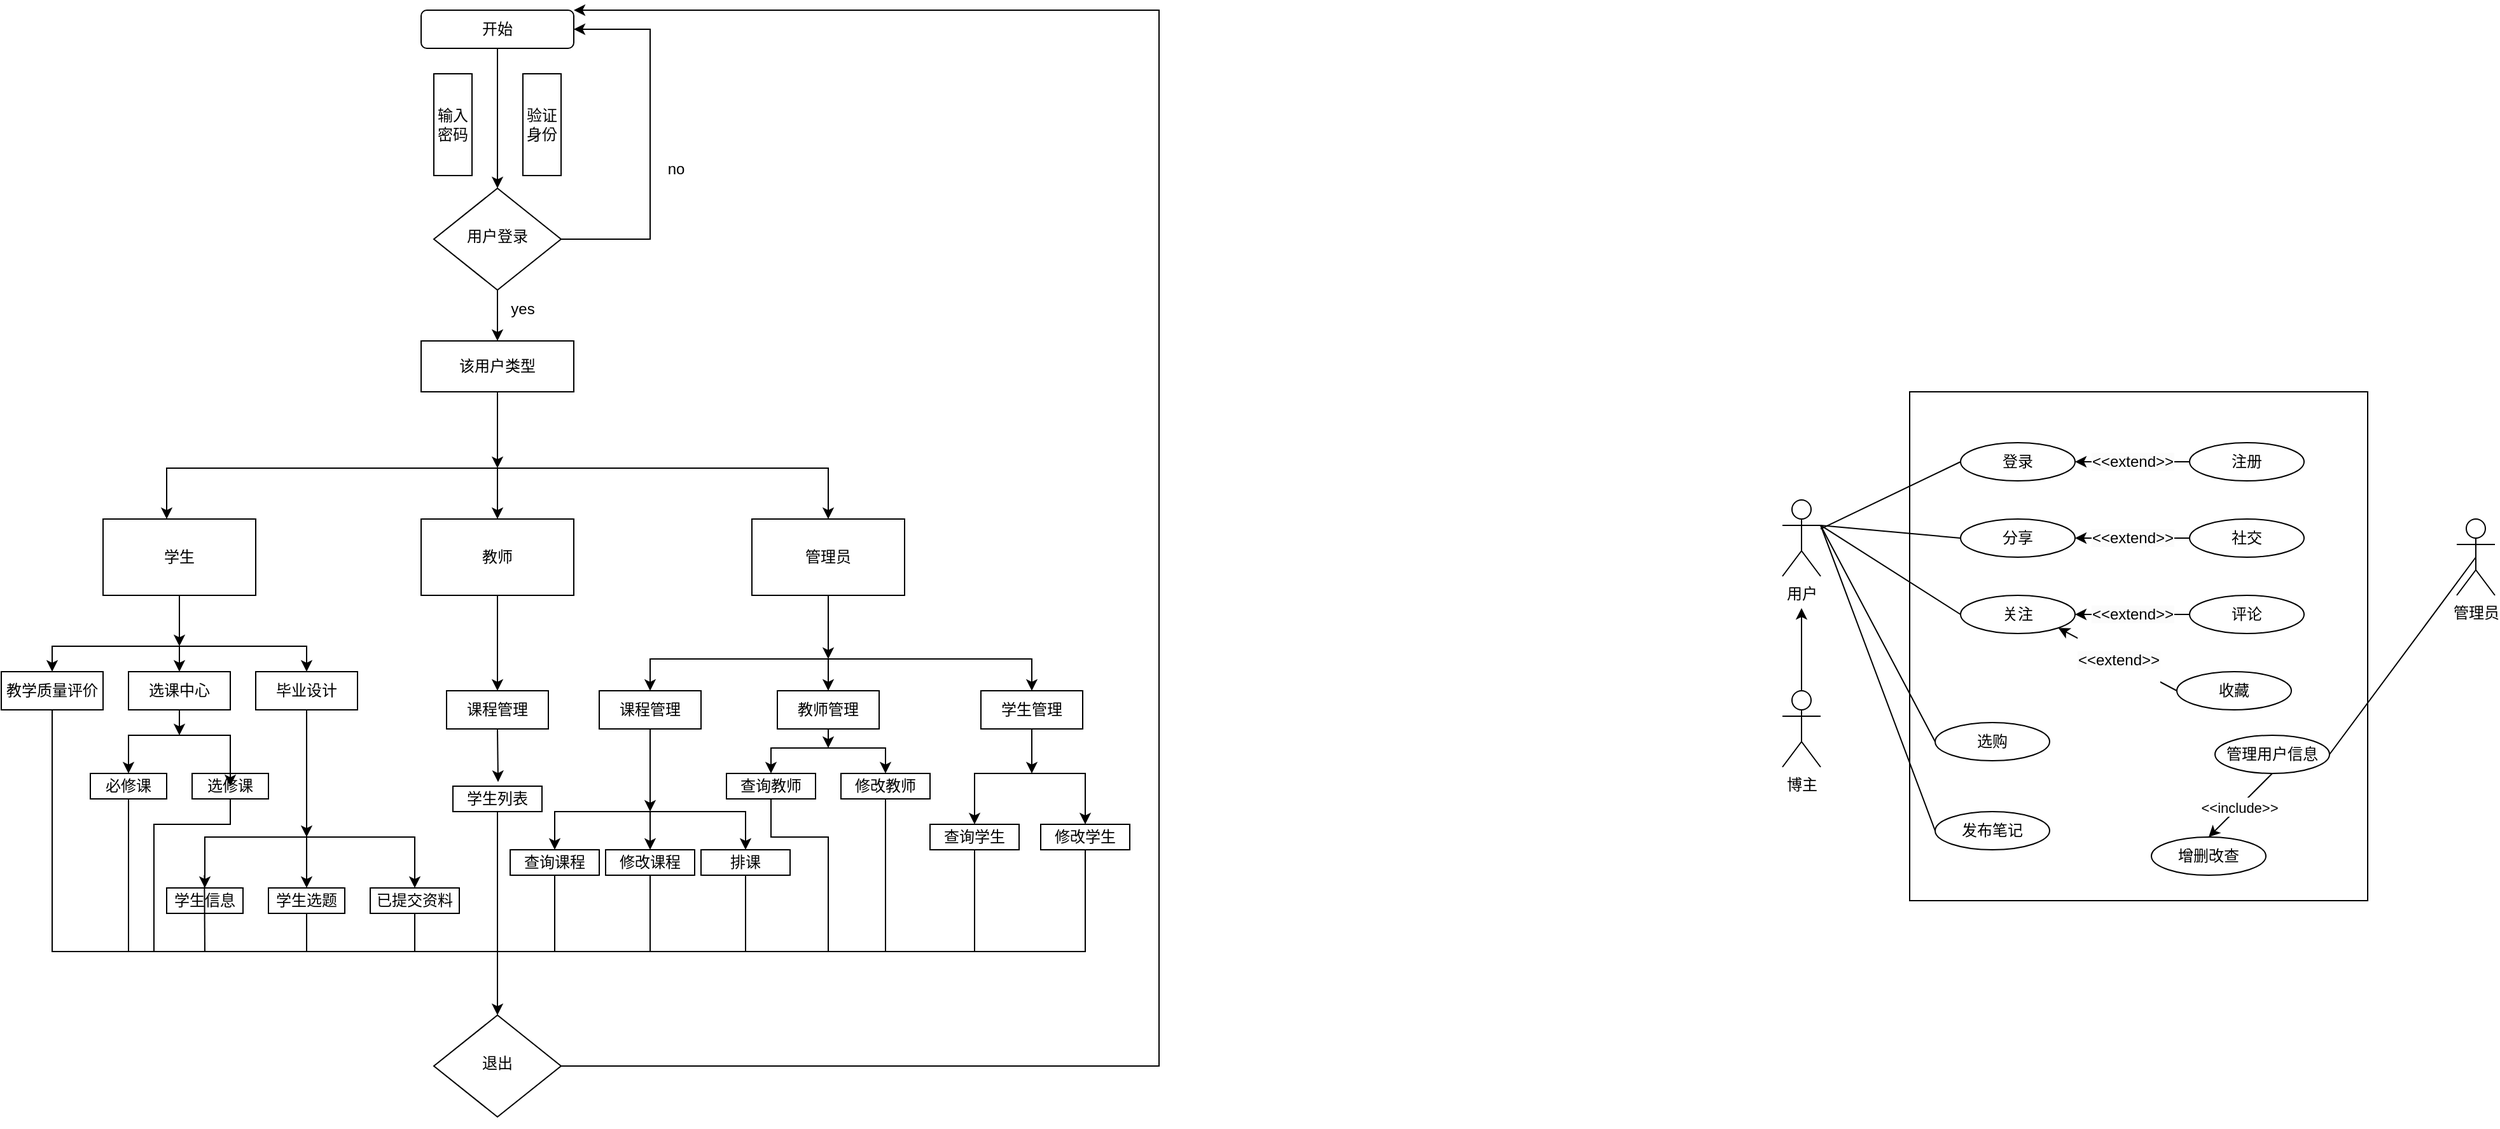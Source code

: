 <mxfile version="24.4.6" type="github" pages="2">
  <diagram id="C5RBs43oDa-KdzZeNtuy" name="Page-1">
    <mxGraphModel dx="1068" dy="454" grid="1" gridSize="10" guides="1" tooltips="1" connect="1" arrows="1" fold="1" page="1" pageScale="1" pageWidth="827" pageHeight="1169" math="0" shadow="0">
      <root>
        <mxCell id="WIyWlLk6GJQsqaUBKTNV-0" />
        <mxCell id="WIyWlLk6GJQsqaUBKTNV-1" parent="WIyWlLk6GJQsqaUBKTNV-0" />
        <mxCell id="WIyWlLk6GJQsqaUBKTNV-3" value="开始" style="rounded=1;whiteSpace=wrap;html=1;fontSize=12;glass=0;strokeWidth=1;shadow=0;" parent="WIyWlLk6GJQsqaUBKTNV-1" vertex="1">
          <mxGeometry x="340" y="20" width="120" height="30" as="geometry" />
        </mxCell>
        <mxCell id="WIyWlLk6GJQsqaUBKTNV-6" value="用户登录" style="rhombus;whiteSpace=wrap;html=1;shadow=0;fontFamily=Helvetica;fontSize=12;align=center;strokeWidth=1;spacing=6;spacingTop=-4;" parent="WIyWlLk6GJQsqaUBKTNV-1" vertex="1">
          <mxGeometry x="350" y="160" width="100" height="80" as="geometry" />
        </mxCell>
        <mxCell id="ihIindabDw-SKb5muPqj-0" value="输入密码" style="rounded=0;whiteSpace=wrap;html=1;direction=south;" parent="WIyWlLk6GJQsqaUBKTNV-1" vertex="1">
          <mxGeometry x="350" y="70" width="30" height="80" as="geometry" />
        </mxCell>
        <mxCell id="ihIindabDw-SKb5muPqj-1" value="验证身份" style="rounded=0;whiteSpace=wrap;html=1;direction=south;" parent="WIyWlLk6GJQsqaUBKTNV-1" vertex="1">
          <mxGeometry x="420" y="70" width="30" height="80" as="geometry" />
        </mxCell>
        <mxCell id="ihIindabDw-SKb5muPqj-3" value="" style="endArrow=classic;html=1;rounded=0;exitX=1;exitY=0.5;exitDx=0;exitDy=0;entryX=1;entryY=0.5;entryDx=0;entryDy=0;" parent="WIyWlLk6GJQsqaUBKTNV-1" source="WIyWlLk6GJQsqaUBKTNV-6" target="WIyWlLk6GJQsqaUBKTNV-3" edge="1">
          <mxGeometry width="50" height="50" relative="1" as="geometry">
            <mxPoint x="530" y="250" as="sourcePoint" />
            <mxPoint x="560" y="20" as="targetPoint" />
            <Array as="points">
              <mxPoint x="520" y="200" />
              <mxPoint x="520" y="35" />
            </Array>
          </mxGeometry>
        </mxCell>
        <mxCell id="ihIindabDw-SKb5muPqj-5" value="no" style="text;html=1;align=center;verticalAlign=middle;resizable=0;points=[];autosize=1;strokeColor=none;fillColor=none;" parent="WIyWlLk6GJQsqaUBKTNV-1" vertex="1">
          <mxGeometry x="520" y="130" width="40" height="30" as="geometry" />
        </mxCell>
        <mxCell id="ihIindabDw-SKb5muPqj-7" value="该用户类型" style="rounded=0;whiteSpace=wrap;html=1;" parent="WIyWlLk6GJQsqaUBKTNV-1" vertex="1">
          <mxGeometry x="340" y="280" width="120" height="40" as="geometry" />
        </mxCell>
        <mxCell id="MH7CwtkeQD7TRyPp8L5u-1" value="" style="endArrow=classic;html=1;rounded=0;entryX=0.5;entryY=0;entryDx=0;entryDy=0;exitX=0.5;exitY=1;exitDx=0;exitDy=0;" parent="WIyWlLk6GJQsqaUBKTNV-1" source="WIyWlLk6GJQsqaUBKTNV-3" target="WIyWlLk6GJQsqaUBKTNV-6" edge="1">
          <mxGeometry width="50" height="50" relative="1" as="geometry">
            <mxPoint x="375" y="155" as="sourcePoint" />
            <mxPoint x="425" y="105" as="targetPoint" />
          </mxGeometry>
        </mxCell>
        <mxCell id="MH7CwtkeQD7TRyPp8L5u-2" value="" style="endArrow=classic;html=1;rounded=0;exitX=0.5;exitY=1;exitDx=0;exitDy=0;entryX=0.5;entryY=0;entryDx=0;entryDy=0;" parent="WIyWlLk6GJQsqaUBKTNV-1" source="WIyWlLk6GJQsqaUBKTNV-6" target="ihIindabDw-SKb5muPqj-7" edge="1">
          <mxGeometry width="50" height="50" relative="1" as="geometry">
            <mxPoint x="390" y="370" as="sourcePoint" />
            <mxPoint x="440" y="320" as="targetPoint" />
          </mxGeometry>
        </mxCell>
        <mxCell id="MH7CwtkeQD7TRyPp8L5u-3" value="yes" style="text;html=1;strokeColor=none;fillColor=none;align=center;verticalAlign=middle;whiteSpace=wrap;rounded=0;" parent="WIyWlLk6GJQsqaUBKTNV-1" vertex="1">
          <mxGeometry x="390" y="240" width="60" height="30" as="geometry" />
        </mxCell>
        <mxCell id="MH7CwtkeQD7TRyPp8L5u-16" value="" style="edgeStyle=orthogonalEdgeStyle;rounded=0;orthogonalLoop=1;jettySize=auto;html=1;" parent="WIyWlLk6GJQsqaUBKTNV-1" source="MH7CwtkeQD7TRyPp8L5u-4" edge="1">
          <mxGeometry relative="1" as="geometry">
            <mxPoint x="150" y="520" as="targetPoint" />
            <Array as="points">
              <mxPoint x="150" y="500" />
              <mxPoint x="150" y="500" />
            </Array>
          </mxGeometry>
        </mxCell>
        <mxCell id="MH7CwtkeQD7TRyPp8L5u-4" value="学生" style="rounded=0;whiteSpace=wrap;html=1;" parent="WIyWlLk6GJQsqaUBKTNV-1" vertex="1">
          <mxGeometry x="90" y="420" width="120" height="60" as="geometry" />
        </mxCell>
        <mxCell id="MH7CwtkeQD7TRyPp8L5u-5" value="管理员" style="rounded=0;whiteSpace=wrap;html=1;" parent="WIyWlLk6GJQsqaUBKTNV-1" vertex="1">
          <mxGeometry x="600" y="420" width="120" height="60" as="geometry" />
        </mxCell>
        <mxCell id="MH7CwtkeQD7TRyPp8L5u-6" value="教师" style="rounded=0;whiteSpace=wrap;html=1;" parent="WIyWlLk6GJQsqaUBKTNV-1" vertex="1">
          <mxGeometry x="340" y="420" width="120" height="60" as="geometry" />
        </mxCell>
        <mxCell id="MH7CwtkeQD7TRyPp8L5u-9" value="" style="endArrow=classic;html=1;rounded=0;" parent="WIyWlLk6GJQsqaUBKTNV-1" edge="1">
          <mxGeometry width="50" height="50" relative="1" as="geometry">
            <mxPoint x="400" y="380" as="sourcePoint" />
            <mxPoint x="140" y="420" as="targetPoint" />
            <Array as="points">
              <mxPoint x="140" y="380" />
            </Array>
          </mxGeometry>
        </mxCell>
        <mxCell id="MH7CwtkeQD7TRyPp8L5u-10" value="" style="endArrow=classic;html=1;rounded=0;" parent="WIyWlLk6GJQsqaUBKTNV-1" target="MH7CwtkeQD7TRyPp8L5u-6" edge="1">
          <mxGeometry width="50" height="50" relative="1" as="geometry">
            <mxPoint x="400" y="420" as="sourcePoint" />
            <mxPoint x="450" y="490" as="targetPoint" />
          </mxGeometry>
        </mxCell>
        <mxCell id="MH7CwtkeQD7TRyPp8L5u-11" value="" style="endArrow=classic;html=1;rounded=0;entryX=0.5;entryY=0;entryDx=0;entryDy=0;" parent="WIyWlLk6GJQsqaUBKTNV-1" target="MH7CwtkeQD7TRyPp8L5u-5" edge="1">
          <mxGeometry width="50" height="50" relative="1" as="geometry">
            <mxPoint x="400" y="380" as="sourcePoint" />
            <mxPoint x="450" y="490" as="targetPoint" />
            <Array as="points">
              <mxPoint x="660" y="380" />
              <mxPoint x="660" y="420" />
            </Array>
          </mxGeometry>
        </mxCell>
        <mxCell id="MH7CwtkeQD7TRyPp8L5u-12" value="教学质量评价" style="rounded=0;whiteSpace=wrap;html=1;" parent="WIyWlLk6GJQsqaUBKTNV-1" vertex="1">
          <mxGeometry x="10" y="540" width="80" height="30" as="geometry" />
        </mxCell>
        <mxCell id="MH7CwtkeQD7TRyPp8L5u-13" value="选课中心" style="rounded=0;whiteSpace=wrap;html=1;" parent="WIyWlLk6GJQsqaUBKTNV-1" vertex="1">
          <mxGeometry x="110" y="540" width="80" height="30" as="geometry" />
        </mxCell>
        <mxCell id="MH7CwtkeQD7TRyPp8L5u-15" value="毕业设计" style="rounded=0;whiteSpace=wrap;html=1;" parent="WIyWlLk6GJQsqaUBKTNV-1" vertex="1">
          <mxGeometry x="210" y="540" width="80" height="30" as="geometry" />
        </mxCell>
        <mxCell id="MH7CwtkeQD7TRyPp8L5u-19" value="" style="endArrow=classic;html=1;rounded=0;" parent="WIyWlLk6GJQsqaUBKTNV-1" edge="1">
          <mxGeometry width="50" height="50" relative="1" as="geometry">
            <mxPoint x="150" y="520" as="sourcePoint" />
            <mxPoint x="250" y="540" as="targetPoint" />
            <Array as="points">
              <mxPoint x="250" y="520" />
            </Array>
          </mxGeometry>
        </mxCell>
        <mxCell id="MH7CwtkeQD7TRyPp8L5u-20" value="" style="endArrow=classic;html=1;rounded=0;" parent="WIyWlLk6GJQsqaUBKTNV-1" edge="1">
          <mxGeometry width="50" height="50" relative="1" as="geometry">
            <mxPoint x="150" y="520" as="sourcePoint" />
            <mxPoint x="150" y="540" as="targetPoint" />
          </mxGeometry>
        </mxCell>
        <mxCell id="MH7CwtkeQD7TRyPp8L5u-21" value="" style="endArrow=classic;html=1;rounded=0;entryX=0.5;entryY=0;entryDx=0;entryDy=0;" parent="WIyWlLk6GJQsqaUBKTNV-1" target="MH7CwtkeQD7TRyPp8L5u-12" edge="1">
          <mxGeometry width="50" height="50" relative="1" as="geometry">
            <mxPoint x="150" y="520" as="sourcePoint" />
            <mxPoint x="210" y="520" as="targetPoint" />
            <Array as="points">
              <mxPoint x="50" y="520" />
            </Array>
          </mxGeometry>
        </mxCell>
        <mxCell id="MH7CwtkeQD7TRyPp8L5u-22" value="选修课" style="rounded=0;whiteSpace=wrap;html=1;" parent="WIyWlLk6GJQsqaUBKTNV-1" vertex="1">
          <mxGeometry x="160" y="620" width="60" height="20" as="geometry" />
        </mxCell>
        <mxCell id="MH7CwtkeQD7TRyPp8L5u-23" value="必修课" style="rounded=0;whiteSpace=wrap;html=1;" parent="WIyWlLk6GJQsqaUBKTNV-1" vertex="1">
          <mxGeometry x="80" y="620" width="60" height="20" as="geometry" />
        </mxCell>
        <mxCell id="MH7CwtkeQD7TRyPp8L5u-24" value="" style="endArrow=classic;html=1;rounded=0;exitX=0.5;exitY=1;exitDx=0;exitDy=0;" parent="WIyWlLk6GJQsqaUBKTNV-1" source="MH7CwtkeQD7TRyPp8L5u-13" edge="1">
          <mxGeometry width="50" height="50" relative="1" as="geometry">
            <mxPoint x="160" y="640" as="sourcePoint" />
            <mxPoint x="150" y="590" as="targetPoint" />
          </mxGeometry>
        </mxCell>
        <mxCell id="MH7CwtkeQD7TRyPp8L5u-25" value="" style="endArrow=classic;html=1;rounded=0;" parent="WIyWlLk6GJQsqaUBKTNV-1" edge="1">
          <mxGeometry width="50" height="50" relative="1" as="geometry">
            <mxPoint x="150" y="590" as="sourcePoint" />
            <mxPoint x="190" y="630" as="targetPoint" />
            <Array as="points">
              <mxPoint x="190" y="590" />
            </Array>
          </mxGeometry>
        </mxCell>
        <mxCell id="MH7CwtkeQD7TRyPp8L5u-26" value="" style="endArrow=classic;html=1;rounded=0;entryX=0.5;entryY=0;entryDx=0;entryDy=0;" parent="WIyWlLk6GJQsqaUBKTNV-1" target="MH7CwtkeQD7TRyPp8L5u-23" edge="1">
          <mxGeometry width="50" height="50" relative="1" as="geometry">
            <mxPoint x="150" y="590" as="sourcePoint" />
            <mxPoint x="210" y="590" as="targetPoint" />
            <Array as="points">
              <mxPoint x="110" y="590" />
            </Array>
          </mxGeometry>
        </mxCell>
        <mxCell id="MH7CwtkeQD7TRyPp8L5u-27" value="学生信息" style="rounded=0;whiteSpace=wrap;html=1;" parent="WIyWlLk6GJQsqaUBKTNV-1" vertex="1">
          <mxGeometry x="140" y="710" width="60" height="20" as="geometry" />
        </mxCell>
        <mxCell id="MH7CwtkeQD7TRyPp8L5u-30" value="学生选题" style="rounded=0;whiteSpace=wrap;html=1;" parent="WIyWlLk6GJQsqaUBKTNV-1" vertex="1">
          <mxGeometry x="220" y="710" width="60" height="20" as="geometry" />
        </mxCell>
        <mxCell id="MH7CwtkeQD7TRyPp8L5u-32" value="已提交资料" style="rounded=0;whiteSpace=wrap;html=1;" parent="WIyWlLk6GJQsqaUBKTNV-1" vertex="1">
          <mxGeometry x="300" y="710" width="70" height="20" as="geometry" />
        </mxCell>
        <mxCell id="MH7CwtkeQD7TRyPp8L5u-33" value="" style="endArrow=classic;html=1;rounded=0;entryX=0.5;entryY=0;entryDx=0;entryDy=0;" parent="WIyWlLk6GJQsqaUBKTNV-1" target="MH7CwtkeQD7TRyPp8L5u-27" edge="1">
          <mxGeometry width="50" height="50" relative="1" as="geometry">
            <mxPoint x="250" y="670" as="sourcePoint" />
            <mxPoint x="280" y="660" as="targetPoint" />
            <Array as="points">
              <mxPoint x="170" y="670" />
            </Array>
          </mxGeometry>
        </mxCell>
        <mxCell id="MH7CwtkeQD7TRyPp8L5u-34" value="" style="endArrow=classic;html=1;rounded=0;entryX=0.5;entryY=0;entryDx=0;entryDy=0;" parent="WIyWlLk6GJQsqaUBKTNV-1" target="MH7CwtkeQD7TRyPp8L5u-30" edge="1">
          <mxGeometry width="50" height="50" relative="1" as="geometry">
            <mxPoint x="250" y="660" as="sourcePoint" />
            <mxPoint x="280" y="660" as="targetPoint" />
            <Array as="points">
              <mxPoint x="250" y="660" />
              <mxPoint x="250" y="670" />
            </Array>
          </mxGeometry>
        </mxCell>
        <mxCell id="MH7CwtkeQD7TRyPp8L5u-35" value="" style="endArrow=classic;html=1;rounded=0;entryX=0.5;entryY=0;entryDx=0;entryDy=0;" parent="WIyWlLk6GJQsqaUBKTNV-1" target="MH7CwtkeQD7TRyPp8L5u-32" edge="1">
          <mxGeometry width="50" height="50" relative="1" as="geometry">
            <mxPoint x="250" y="670" as="sourcePoint" />
            <mxPoint x="335" y="720" as="targetPoint" />
            <Array as="points">
              <mxPoint x="335" y="670" />
            </Array>
          </mxGeometry>
        </mxCell>
        <mxCell id="MH7CwtkeQD7TRyPp8L5u-37" value="课程管理" style="rounded=0;whiteSpace=wrap;html=1;" parent="WIyWlLk6GJQsqaUBKTNV-1" vertex="1">
          <mxGeometry x="360" y="555" width="80" height="30" as="geometry" />
        </mxCell>
        <mxCell id="MH7CwtkeQD7TRyPp8L5u-38" value="学生列表" style="rounded=0;whiteSpace=wrap;html=1;" parent="WIyWlLk6GJQsqaUBKTNV-1" vertex="1">
          <mxGeometry x="365" y="630" width="70" height="20" as="geometry" />
        </mxCell>
        <mxCell id="MH7CwtkeQD7TRyPp8L5u-39" value="" style="endArrow=classic;html=1;rounded=0;exitX=0.5;exitY=1;exitDx=0;exitDy=0;" parent="WIyWlLk6GJQsqaUBKTNV-1" source="MH7CwtkeQD7TRyPp8L5u-6" target="MH7CwtkeQD7TRyPp8L5u-37" edge="1">
          <mxGeometry width="50" height="50" relative="1" as="geometry">
            <mxPoint x="400" y="660" as="sourcePoint" />
            <mxPoint x="450" y="610" as="targetPoint" />
          </mxGeometry>
        </mxCell>
        <mxCell id="MH7CwtkeQD7TRyPp8L5u-40" value="" style="endArrow=classic;html=1;rounded=0;exitX=0.5;exitY=1;exitDx=0;exitDy=0;entryX=0.507;entryY=-0.164;entryDx=0;entryDy=0;entryPerimeter=0;" parent="WIyWlLk6GJQsqaUBKTNV-1" source="MH7CwtkeQD7TRyPp8L5u-37" target="MH7CwtkeQD7TRyPp8L5u-38" edge="1">
          <mxGeometry width="50" height="50" relative="1" as="geometry">
            <mxPoint x="400" y="660" as="sourcePoint" />
            <mxPoint x="450" y="610" as="targetPoint" />
          </mxGeometry>
        </mxCell>
        <mxCell id="MH7CwtkeQD7TRyPp8L5u-41" value="课程管理" style="rounded=0;whiteSpace=wrap;html=1;" parent="WIyWlLk6GJQsqaUBKTNV-1" vertex="1">
          <mxGeometry x="480" y="555" width="80" height="30" as="geometry" />
        </mxCell>
        <mxCell id="MH7CwtkeQD7TRyPp8L5u-42" value="教师管理" style="rounded=0;whiteSpace=wrap;html=1;" parent="WIyWlLk6GJQsqaUBKTNV-1" vertex="1">
          <mxGeometry x="620" y="555" width="80" height="30" as="geometry" />
        </mxCell>
        <mxCell id="MH7CwtkeQD7TRyPp8L5u-43" value="学生管理" style="rounded=0;whiteSpace=wrap;html=1;" parent="WIyWlLk6GJQsqaUBKTNV-1" vertex="1">
          <mxGeometry x="780" y="555" width="80" height="30" as="geometry" />
        </mxCell>
        <mxCell id="MH7CwtkeQD7TRyPp8L5u-44" value="查询课程" style="rounded=0;whiteSpace=wrap;html=1;" parent="WIyWlLk6GJQsqaUBKTNV-1" vertex="1">
          <mxGeometry x="410" y="680" width="70" height="20" as="geometry" />
        </mxCell>
        <mxCell id="MH7CwtkeQD7TRyPp8L5u-45" value="修改课程" style="rounded=0;whiteSpace=wrap;html=1;" parent="WIyWlLk6GJQsqaUBKTNV-1" vertex="1">
          <mxGeometry x="485" y="680" width="70" height="20" as="geometry" />
        </mxCell>
        <mxCell id="MH7CwtkeQD7TRyPp8L5u-46" value="排课" style="rounded=0;whiteSpace=wrap;html=1;" parent="WIyWlLk6GJQsqaUBKTNV-1" vertex="1">
          <mxGeometry x="560" y="680" width="70" height="20" as="geometry" />
        </mxCell>
        <mxCell id="MH7CwtkeQD7TRyPp8L5u-48" value="" style="endArrow=classic;html=1;rounded=0;exitX=0.5;exitY=1;exitDx=0;exitDy=0;" parent="WIyWlLk6GJQsqaUBKTNV-1" source="MH7CwtkeQD7TRyPp8L5u-41" edge="1">
          <mxGeometry width="50" height="50" relative="1" as="geometry">
            <mxPoint x="600" y="630" as="sourcePoint" />
            <mxPoint x="520" y="650" as="targetPoint" />
            <Array as="points">
              <mxPoint x="520" y="650" />
            </Array>
          </mxGeometry>
        </mxCell>
        <mxCell id="MH7CwtkeQD7TRyPp8L5u-49" value="" style="endArrow=classic;html=1;rounded=0;entryX=0.5;entryY=0;entryDx=0;entryDy=0;" parent="WIyWlLk6GJQsqaUBKTNV-1" target="MH7CwtkeQD7TRyPp8L5u-44" edge="1">
          <mxGeometry width="50" height="50" relative="1" as="geometry">
            <mxPoint x="520" y="650" as="sourcePoint" />
            <mxPoint x="650" y="580" as="targetPoint" />
            <Array as="points">
              <mxPoint x="445" y="650" />
            </Array>
          </mxGeometry>
        </mxCell>
        <mxCell id="MH7CwtkeQD7TRyPp8L5u-50" value="" style="endArrow=classic;html=1;rounded=0;entryX=0.5;entryY=0;entryDx=0;entryDy=0;" parent="WIyWlLk6GJQsqaUBKTNV-1" target="MH7CwtkeQD7TRyPp8L5u-45" edge="1">
          <mxGeometry width="50" height="50" relative="1" as="geometry">
            <mxPoint x="520" y="650" as="sourcePoint" />
            <mxPoint x="650" y="580" as="targetPoint" />
          </mxGeometry>
        </mxCell>
        <mxCell id="MH7CwtkeQD7TRyPp8L5u-51" value="" style="endArrow=classic;html=1;rounded=0;entryX=0.5;entryY=0;entryDx=0;entryDy=0;" parent="WIyWlLk6GJQsqaUBKTNV-1" target="MH7CwtkeQD7TRyPp8L5u-46" edge="1">
          <mxGeometry width="50" height="50" relative="1" as="geometry">
            <mxPoint x="520" y="650" as="sourcePoint" />
            <mxPoint x="650" y="580" as="targetPoint" />
            <Array as="points">
              <mxPoint x="595" y="650" />
            </Array>
          </mxGeometry>
        </mxCell>
        <mxCell id="MH7CwtkeQD7TRyPp8L5u-52" value="" style="endArrow=classic;html=1;rounded=0;exitX=0.5;exitY=1;exitDx=0;exitDy=0;" parent="WIyWlLk6GJQsqaUBKTNV-1" source="MH7CwtkeQD7TRyPp8L5u-5" edge="1">
          <mxGeometry width="50" height="50" relative="1" as="geometry">
            <mxPoint x="600" y="630" as="sourcePoint" />
            <mxPoint x="660" y="530" as="targetPoint" />
          </mxGeometry>
        </mxCell>
        <mxCell id="MH7CwtkeQD7TRyPp8L5u-53" value="" style="endArrow=classic;html=1;rounded=0;entryX=0.5;entryY=0;entryDx=0;entryDy=0;" parent="WIyWlLk6GJQsqaUBKTNV-1" target="MH7CwtkeQD7TRyPp8L5u-41" edge="1">
          <mxGeometry width="50" height="50" relative="1" as="geometry">
            <mxPoint x="660" y="530" as="sourcePoint" />
            <mxPoint x="650" y="580" as="targetPoint" />
            <Array as="points">
              <mxPoint x="520" y="530" />
            </Array>
          </mxGeometry>
        </mxCell>
        <mxCell id="MH7CwtkeQD7TRyPp8L5u-54" value="" style="endArrow=classic;html=1;rounded=0;entryX=0.5;entryY=0;entryDx=0;entryDy=0;" parent="WIyWlLk6GJQsqaUBKTNV-1" target="MH7CwtkeQD7TRyPp8L5u-42" edge="1">
          <mxGeometry width="50" height="50" relative="1" as="geometry">
            <mxPoint x="660" y="530" as="sourcePoint" />
            <mxPoint x="740" y="510" as="targetPoint" />
          </mxGeometry>
        </mxCell>
        <mxCell id="MH7CwtkeQD7TRyPp8L5u-55" value="" style="endArrow=classic;html=1;rounded=0;entryX=0.5;entryY=0;entryDx=0;entryDy=0;" parent="WIyWlLk6GJQsqaUBKTNV-1" target="MH7CwtkeQD7TRyPp8L5u-43" edge="1">
          <mxGeometry width="50" height="50" relative="1" as="geometry">
            <mxPoint x="660" y="530" as="sourcePoint" />
            <mxPoint x="650" y="580" as="targetPoint" />
            <Array as="points">
              <mxPoint x="820" y="530" />
            </Array>
          </mxGeometry>
        </mxCell>
        <mxCell id="MH7CwtkeQD7TRyPp8L5u-56" value="查询教师" style="rounded=0;whiteSpace=wrap;html=1;" parent="WIyWlLk6GJQsqaUBKTNV-1" vertex="1">
          <mxGeometry x="580" y="620" width="70" height="20" as="geometry" />
        </mxCell>
        <mxCell id="MH7CwtkeQD7TRyPp8L5u-57" value="修改教师" style="rounded=0;whiteSpace=wrap;html=1;" parent="WIyWlLk6GJQsqaUBKTNV-1" vertex="1">
          <mxGeometry x="670" y="620" width="70" height="20" as="geometry" />
        </mxCell>
        <mxCell id="MH7CwtkeQD7TRyPp8L5u-58" value="查询学生" style="rounded=0;whiteSpace=wrap;html=1;" parent="WIyWlLk6GJQsqaUBKTNV-1" vertex="1">
          <mxGeometry x="740" y="660" width="70" height="20" as="geometry" />
        </mxCell>
        <mxCell id="MH7CwtkeQD7TRyPp8L5u-59" value="修改学生" style="rounded=0;whiteSpace=wrap;html=1;" parent="WIyWlLk6GJQsqaUBKTNV-1" vertex="1">
          <mxGeometry x="827" y="660" width="70" height="20" as="geometry" />
        </mxCell>
        <mxCell id="MH7CwtkeQD7TRyPp8L5u-60" value="" style="endArrow=classic;html=1;rounded=0;exitX=0.5;exitY=1;exitDx=0;exitDy=0;" parent="WIyWlLk6GJQsqaUBKTNV-1" source="MH7CwtkeQD7TRyPp8L5u-42" edge="1">
          <mxGeometry width="50" height="50" relative="1" as="geometry">
            <mxPoint x="530" y="595" as="sourcePoint" />
            <mxPoint x="660" y="600" as="targetPoint" />
          </mxGeometry>
        </mxCell>
        <mxCell id="MH7CwtkeQD7TRyPp8L5u-61" value="" style="endArrow=classic;html=1;rounded=0;entryX=0.5;entryY=0;entryDx=0;entryDy=0;" parent="WIyWlLk6GJQsqaUBKTNV-1" target="MH7CwtkeQD7TRyPp8L5u-56" edge="1">
          <mxGeometry width="50" height="50" relative="1" as="geometry">
            <mxPoint x="660" y="600" as="sourcePoint" />
            <mxPoint x="455" y="680" as="targetPoint" />
            <Array as="points">
              <mxPoint x="615" y="600" />
            </Array>
          </mxGeometry>
        </mxCell>
        <mxCell id="MH7CwtkeQD7TRyPp8L5u-62" value="" style="endArrow=classic;html=1;rounded=0;entryX=0.5;entryY=0;entryDx=0;entryDy=0;" parent="WIyWlLk6GJQsqaUBKTNV-1" target="MH7CwtkeQD7TRyPp8L5u-57" edge="1">
          <mxGeometry width="50" height="50" relative="1" as="geometry">
            <mxPoint x="660" y="600" as="sourcePoint" />
            <mxPoint x="605" y="680" as="targetPoint" />
            <Array as="points">
              <mxPoint x="705" y="600" />
            </Array>
          </mxGeometry>
        </mxCell>
        <mxCell id="MH7CwtkeQD7TRyPp8L5u-63" value="" style="endArrow=classic;html=1;rounded=0;exitX=0.5;exitY=1;exitDx=0;exitDy=0;" parent="WIyWlLk6GJQsqaUBKTNV-1" source="MH7CwtkeQD7TRyPp8L5u-43" edge="1">
          <mxGeometry width="50" height="50" relative="1" as="geometry">
            <mxPoint x="540" y="605" as="sourcePoint" />
            <mxPoint x="820" y="620" as="targetPoint" />
          </mxGeometry>
        </mxCell>
        <mxCell id="MH7CwtkeQD7TRyPp8L5u-64" value="" style="endArrow=classic;html=1;rounded=0;entryX=0.5;entryY=0;entryDx=0;entryDy=0;" parent="WIyWlLk6GJQsqaUBKTNV-1" target="MH7CwtkeQD7TRyPp8L5u-58" edge="1">
          <mxGeometry width="50" height="50" relative="1" as="geometry">
            <mxPoint x="820" y="620" as="sourcePoint" />
            <mxPoint x="465" y="690" as="targetPoint" />
            <Array as="points">
              <mxPoint x="775" y="620" />
            </Array>
          </mxGeometry>
        </mxCell>
        <mxCell id="MH7CwtkeQD7TRyPp8L5u-65" value="" style="endArrow=classic;html=1;rounded=0;entryX=0.5;entryY=0;entryDx=0;entryDy=0;" parent="WIyWlLk6GJQsqaUBKTNV-1" target="MH7CwtkeQD7TRyPp8L5u-59" edge="1">
          <mxGeometry width="50" height="50" relative="1" as="geometry">
            <mxPoint x="820" y="620" as="sourcePoint" />
            <mxPoint x="615" y="690" as="targetPoint" />
            <Array as="points">
              <mxPoint x="862" y="620" />
            </Array>
          </mxGeometry>
        </mxCell>
        <mxCell id="MH7CwtkeQD7TRyPp8L5u-69" value="" style="endArrow=none;html=1;rounded=0;exitX=0.5;exitY=1;exitDx=0;exitDy=0;" parent="WIyWlLk6GJQsqaUBKTNV-1" source="MH7CwtkeQD7TRyPp8L5u-12" edge="1">
          <mxGeometry width="50" height="50" relative="1" as="geometry">
            <mxPoint x="530" y="660" as="sourcePoint" />
            <mxPoint x="400" y="760" as="targetPoint" />
            <Array as="points">
              <mxPoint x="50" y="760" />
            </Array>
          </mxGeometry>
        </mxCell>
        <mxCell id="MH7CwtkeQD7TRyPp8L5u-70" value="" style="endArrow=none;html=1;rounded=0;exitX=0.5;exitY=1;exitDx=0;exitDy=0;" parent="WIyWlLk6GJQsqaUBKTNV-1" source="MH7CwtkeQD7TRyPp8L5u-45" edge="1">
          <mxGeometry width="50" height="50" relative="1" as="geometry">
            <mxPoint x="530" y="660" as="sourcePoint" />
            <mxPoint x="400" y="760" as="targetPoint" />
            <Array as="points">
              <mxPoint x="520" y="760" />
            </Array>
          </mxGeometry>
        </mxCell>
        <mxCell id="MH7CwtkeQD7TRyPp8L5u-71" value="" style="endArrow=classic;html=1;rounded=0;" parent="WIyWlLk6GJQsqaUBKTNV-1" source="MH7CwtkeQD7TRyPp8L5u-67" edge="1">
          <mxGeometry width="50" height="50" relative="1" as="geometry">
            <mxPoint x="400" y="800" as="sourcePoint" />
            <mxPoint x="400" y="870" as="targetPoint" />
          </mxGeometry>
        </mxCell>
        <mxCell id="MH7CwtkeQD7TRyPp8L5u-72" value="" style="endArrow=none;html=1;rounded=0;exitX=0.5;exitY=1;exitDx=0;exitDy=0;" parent="WIyWlLk6GJQsqaUBKTNV-1" source="MH7CwtkeQD7TRyPp8L5u-23" edge="1">
          <mxGeometry width="50" height="50" relative="1" as="geometry">
            <mxPoint x="530" y="660" as="sourcePoint" />
            <mxPoint x="110" y="760" as="targetPoint" />
          </mxGeometry>
        </mxCell>
        <mxCell id="MH7CwtkeQD7TRyPp8L5u-73" value="" style="endArrow=none;html=1;rounded=0;exitX=0.5;exitY=1;exitDx=0;exitDy=0;" parent="WIyWlLk6GJQsqaUBKTNV-1" source="MH7CwtkeQD7TRyPp8L5u-22" edge="1">
          <mxGeometry width="50" height="50" relative="1" as="geometry">
            <mxPoint x="530" y="660" as="sourcePoint" />
            <mxPoint x="170" y="760" as="targetPoint" />
            <Array as="points">
              <mxPoint x="190" y="660" />
              <mxPoint x="130" y="660" />
              <mxPoint x="130" y="760" />
            </Array>
          </mxGeometry>
        </mxCell>
        <mxCell id="MH7CwtkeQD7TRyPp8L5u-74" value="" style="endArrow=none;html=1;rounded=0;exitX=0.5;exitY=1;exitDx=0;exitDy=0;" parent="WIyWlLk6GJQsqaUBKTNV-1" edge="1">
          <mxGeometry width="50" height="50" relative="1" as="geometry">
            <mxPoint x="169.66" y="700" as="sourcePoint" />
            <mxPoint x="170" y="760" as="targetPoint" />
          </mxGeometry>
        </mxCell>
        <mxCell id="MH7CwtkeQD7TRyPp8L5u-75" value="" style="endArrow=none;html=1;rounded=0;exitX=0.5;exitY=1;exitDx=0;exitDy=0;" parent="WIyWlLk6GJQsqaUBKTNV-1" source="MH7CwtkeQD7TRyPp8L5u-30" edge="1">
          <mxGeometry width="50" height="50" relative="1" as="geometry">
            <mxPoint x="530" y="660" as="sourcePoint" />
            <mxPoint x="250" y="760" as="targetPoint" />
            <Array as="points" />
          </mxGeometry>
        </mxCell>
        <mxCell id="MH7CwtkeQD7TRyPp8L5u-76" value="" style="endArrow=none;html=1;rounded=0;exitX=0.5;exitY=1;exitDx=0;exitDy=0;" parent="WIyWlLk6GJQsqaUBKTNV-1" source="MH7CwtkeQD7TRyPp8L5u-32" edge="1">
          <mxGeometry width="50" height="50" relative="1" as="geometry">
            <mxPoint x="530" y="660" as="sourcePoint" />
            <mxPoint x="335" y="760" as="targetPoint" />
          </mxGeometry>
        </mxCell>
        <mxCell id="MH7CwtkeQD7TRyPp8L5u-78" value="" style="endArrow=none;html=1;rounded=0;exitX=0.5;exitY=1;exitDx=0;exitDy=0;" parent="WIyWlLk6GJQsqaUBKTNV-1" source="MH7CwtkeQD7TRyPp8L5u-38" edge="1">
          <mxGeometry width="50" height="50" relative="1" as="geometry">
            <mxPoint x="530" y="660" as="sourcePoint" />
            <mxPoint x="400" y="800" as="targetPoint" />
          </mxGeometry>
        </mxCell>
        <mxCell id="MH7CwtkeQD7TRyPp8L5u-79" value="" style="endArrow=none;html=1;rounded=0;exitX=0.5;exitY=1;exitDx=0;exitDy=0;" parent="WIyWlLk6GJQsqaUBKTNV-1" source="MH7CwtkeQD7TRyPp8L5u-44" edge="1">
          <mxGeometry width="50" height="50" relative="1" as="geometry">
            <mxPoint x="530" y="660" as="sourcePoint" />
            <mxPoint x="445" y="760" as="targetPoint" />
          </mxGeometry>
        </mxCell>
        <mxCell id="MH7CwtkeQD7TRyPp8L5u-80" value="" style="endArrow=none;html=1;rounded=0;entryX=0.5;entryY=1;entryDx=0;entryDy=0;" parent="WIyWlLk6GJQsqaUBKTNV-1" target="MH7CwtkeQD7TRyPp8L5u-59" edge="1">
          <mxGeometry width="50" height="50" relative="1" as="geometry">
            <mxPoint x="520" y="760" as="sourcePoint" />
            <mxPoint x="580" y="610" as="targetPoint" />
            <Array as="points">
              <mxPoint x="862" y="760" />
            </Array>
          </mxGeometry>
        </mxCell>
        <mxCell id="MH7CwtkeQD7TRyPp8L5u-81" value="" style="endArrow=none;html=1;rounded=0;exitX=0.5;exitY=1;exitDx=0;exitDy=0;" parent="WIyWlLk6GJQsqaUBKTNV-1" source="MH7CwtkeQD7TRyPp8L5u-46" edge="1">
          <mxGeometry width="50" height="50" relative="1" as="geometry">
            <mxPoint x="630" y="700" as="sourcePoint" />
            <mxPoint x="595" y="760" as="targetPoint" />
          </mxGeometry>
        </mxCell>
        <mxCell id="MH7CwtkeQD7TRyPp8L5u-82" value="" style="endArrow=none;html=1;rounded=0;exitX=0.5;exitY=1;exitDx=0;exitDy=0;" parent="WIyWlLk6GJQsqaUBKTNV-1" source="MH7CwtkeQD7TRyPp8L5u-56" edge="1">
          <mxGeometry width="50" height="50" relative="1" as="geometry">
            <mxPoint x="630" y="700" as="sourcePoint" />
            <mxPoint x="660" y="760" as="targetPoint" />
            <Array as="points">
              <mxPoint x="615" y="670" />
              <mxPoint x="660" y="670" />
            </Array>
          </mxGeometry>
        </mxCell>
        <mxCell id="MH7CwtkeQD7TRyPp8L5u-83" value="" style="endArrow=none;html=1;rounded=0;exitX=0.5;exitY=1;exitDx=0;exitDy=0;" parent="WIyWlLk6GJQsqaUBKTNV-1" source="MH7CwtkeQD7TRyPp8L5u-57" edge="1">
          <mxGeometry width="50" height="50" relative="1" as="geometry">
            <mxPoint x="630" y="700" as="sourcePoint" />
            <mxPoint x="705" y="760" as="targetPoint" />
          </mxGeometry>
        </mxCell>
        <mxCell id="MH7CwtkeQD7TRyPp8L5u-84" value="" style="endArrow=none;html=1;rounded=0;exitX=0.5;exitY=1;exitDx=0;exitDy=0;" parent="WIyWlLk6GJQsqaUBKTNV-1" source="MH7CwtkeQD7TRyPp8L5u-58" edge="1">
          <mxGeometry width="50" height="50" relative="1" as="geometry">
            <mxPoint x="630" y="700" as="sourcePoint" />
            <mxPoint x="775" y="760" as="targetPoint" />
          </mxGeometry>
        </mxCell>
        <mxCell id="MH7CwtkeQD7TRyPp8L5u-85" value="" style="endArrow=classic;html=1;rounded=0;exitX=1;exitY=0.5;exitDx=0;exitDy=0;entryX=1;entryY=0;entryDx=0;entryDy=0;" parent="WIyWlLk6GJQsqaUBKTNV-1" source="MH7CwtkeQD7TRyPp8L5u-67" target="WIyWlLk6GJQsqaUBKTNV-3" edge="1">
          <mxGeometry width="50" height="50" relative="1" as="geometry">
            <mxPoint x="600" y="750" as="sourcePoint" />
            <mxPoint x="1100" y="860" as="targetPoint" />
            <Array as="points">
              <mxPoint x="920" y="850" />
              <mxPoint x="920" y="480" />
              <mxPoint x="920" y="20" />
            </Array>
          </mxGeometry>
        </mxCell>
        <mxCell id="MH7CwtkeQD7TRyPp8L5u-88" value="" style="endArrow=classic;html=1;rounded=0;exitX=0.5;exitY=1;exitDx=0;exitDy=0;" parent="WIyWlLk6GJQsqaUBKTNV-1" source="ihIindabDw-SKb5muPqj-7" edge="1">
          <mxGeometry width="50" height="50" relative="1" as="geometry">
            <mxPoint x="550" y="400" as="sourcePoint" />
            <mxPoint x="400" y="380" as="targetPoint" />
          </mxGeometry>
        </mxCell>
        <mxCell id="MH7CwtkeQD7TRyPp8L5u-89" value="" style="endArrow=classic;html=1;rounded=0;entryX=0.5;entryY=0;entryDx=0;entryDy=0;" parent="WIyWlLk6GJQsqaUBKTNV-1" target="MH7CwtkeQD7TRyPp8L5u-6" edge="1">
          <mxGeometry width="50" height="50" relative="1" as="geometry">
            <mxPoint x="400" y="380" as="sourcePoint" />
            <mxPoint x="600" y="350" as="targetPoint" />
          </mxGeometry>
        </mxCell>
        <mxCell id="MH7CwtkeQD7TRyPp8L5u-91" value="" style="endArrow=classic;html=1;rounded=0;exitX=0.5;exitY=1;exitDx=0;exitDy=0;" parent="WIyWlLk6GJQsqaUBKTNV-1" source="MH7CwtkeQD7TRyPp8L5u-15" edge="1">
          <mxGeometry width="50" height="50" relative="1" as="geometry">
            <mxPoint x="420" y="750" as="sourcePoint" />
            <mxPoint x="250" y="670" as="targetPoint" />
          </mxGeometry>
        </mxCell>
        <mxCell id="MH7CwtkeQD7TRyPp8L5u-94" value="" style="endArrow=classic;html=1;rounded=0;" parent="WIyWlLk6GJQsqaUBKTNV-1" target="MH7CwtkeQD7TRyPp8L5u-67" edge="1">
          <mxGeometry width="50" height="50" relative="1" as="geometry">
            <mxPoint x="400" y="800" as="sourcePoint" />
            <mxPoint x="400" y="870" as="targetPoint" />
          </mxGeometry>
        </mxCell>
        <mxCell id="MH7CwtkeQD7TRyPp8L5u-67" value="退出" style="rhombus;whiteSpace=wrap;html=1;shadow=0;fontFamily=Helvetica;fontSize=12;align=center;strokeWidth=1;spacing=6;spacingTop=-4;" parent="WIyWlLk6GJQsqaUBKTNV-1" vertex="1">
          <mxGeometry x="350" y="810" width="100" height="80" as="geometry" />
        </mxCell>
        <mxCell id="DCOF80H0R5sB8TmbZkly-0" value="用户" style="shape=umlActor;verticalLabelPosition=bottom;verticalAlign=top;html=1;outlineConnect=0;" vertex="1" parent="WIyWlLk6GJQsqaUBKTNV-1">
          <mxGeometry x="1410" y="405" width="30" height="60" as="geometry" />
        </mxCell>
        <mxCell id="DCOF80H0R5sB8TmbZkly-1" value="博主" style="shape=umlActor;verticalLabelPosition=bottom;verticalAlign=top;html=1;outlineConnect=0;" vertex="1" parent="WIyWlLk6GJQsqaUBKTNV-1">
          <mxGeometry x="1410" y="555" width="30" height="60" as="geometry" />
        </mxCell>
        <mxCell id="DCOF80H0R5sB8TmbZkly-3" value="" style="endArrow=classic;html=1;rounded=0;exitX=0.5;exitY=0;exitDx=0;exitDy=0;exitPerimeter=0;" edge="1" parent="WIyWlLk6GJQsqaUBKTNV-1" source="DCOF80H0R5sB8TmbZkly-1">
          <mxGeometry width="50" height="50" relative="1" as="geometry">
            <mxPoint x="1500" y="640" as="sourcePoint" />
            <mxPoint x="1425" y="490" as="targetPoint" />
          </mxGeometry>
        </mxCell>
        <mxCell id="DCOF80H0R5sB8TmbZkly-5" value="" style="rounded=0;whiteSpace=wrap;html=1;" vertex="1" parent="WIyWlLk6GJQsqaUBKTNV-1">
          <mxGeometry x="1510" y="320" width="360" height="400" as="geometry" />
        </mxCell>
        <mxCell id="DCOF80H0R5sB8TmbZkly-6" value="登录" style="ellipse;whiteSpace=wrap;html=1;" vertex="1" parent="WIyWlLk6GJQsqaUBKTNV-1">
          <mxGeometry x="1550" y="360" width="90" height="30" as="geometry" />
        </mxCell>
        <mxCell id="DCOF80H0R5sB8TmbZkly-7" value="注册" style="ellipse;whiteSpace=wrap;html=1;" vertex="1" parent="WIyWlLk6GJQsqaUBKTNV-1">
          <mxGeometry x="1730" y="360" width="90" height="30" as="geometry" />
        </mxCell>
        <mxCell id="DCOF80H0R5sB8TmbZkly-10" value="关注" style="ellipse;whiteSpace=wrap;html=1;" vertex="1" parent="WIyWlLk6GJQsqaUBKTNV-1">
          <mxGeometry x="1550" y="480" width="90" height="30" as="geometry" />
        </mxCell>
        <mxCell id="DCOF80H0R5sB8TmbZkly-11" value="分享" style="ellipse;whiteSpace=wrap;html=1;" vertex="1" parent="WIyWlLk6GJQsqaUBKTNV-1">
          <mxGeometry x="1550" y="420" width="90" height="30" as="geometry" />
        </mxCell>
        <mxCell id="DCOF80H0R5sB8TmbZkly-14" value="发布笔记" style="ellipse;whiteSpace=wrap;html=1;" vertex="1" parent="WIyWlLk6GJQsqaUBKTNV-1">
          <mxGeometry x="1530" y="650" width="90" height="30" as="geometry" />
        </mxCell>
        <mxCell id="DCOF80H0R5sB8TmbZkly-17" value="选购" style="ellipse;whiteSpace=wrap;html=1;" vertex="1" parent="WIyWlLk6GJQsqaUBKTNV-1">
          <mxGeometry x="1530" y="580" width="90" height="30" as="geometry" />
        </mxCell>
        <mxCell id="DCOF80H0R5sB8TmbZkly-18" value="管理用户信息" style="ellipse;whiteSpace=wrap;html=1;" vertex="1" parent="WIyWlLk6GJQsqaUBKTNV-1">
          <mxGeometry x="1750" y="590" width="90" height="30" as="geometry" />
        </mxCell>
        <mxCell id="DCOF80H0R5sB8TmbZkly-19" value="社交" style="ellipse;whiteSpace=wrap;html=1;" vertex="1" parent="WIyWlLk6GJQsqaUBKTNV-1">
          <mxGeometry x="1730" y="420" width="90" height="30" as="geometry" />
        </mxCell>
        <mxCell id="DCOF80H0R5sB8TmbZkly-22" value="" style="endArrow=classic;html=1;rounded=0;entryX=1;entryY=0.5;entryDx=0;entryDy=0;exitX=0;exitY=0.5;exitDx=0;exitDy=0;" edge="1" parent="WIyWlLk6GJQsqaUBKTNV-1" source="DCOF80H0R5sB8TmbZkly-7" target="DCOF80H0R5sB8TmbZkly-6">
          <mxGeometry relative="1" as="geometry">
            <mxPoint x="1640" y="340" as="sourcePoint" />
            <mxPoint x="1740" y="340" as="targetPoint" />
          </mxGeometry>
        </mxCell>
        <mxCell id="DCOF80H0R5sB8TmbZkly-23" value="&lt;br&gt;&lt;span style=&quot;color: rgb(0, 0, 0); font-family: Helvetica; font-size: 12px; font-style: normal; font-variant-ligatures: normal; font-variant-caps: normal; font-weight: 400; letter-spacing: normal; orphans: 2; text-align: center; text-indent: 0px; text-transform: none; widows: 2; word-spacing: 0px; -webkit-text-stroke-width: 0px; white-space: normal; background-color: rgb(251, 251, 251); text-decoration-thickness: initial; text-decoration-style: initial; text-decoration-color: initial; display: inline !important; float: none;&quot;&gt;&amp;lt;&amp;lt;extend&amp;gt;&amp;gt;&lt;/span&gt;&lt;div&gt;&lt;br/&gt;&lt;/div&gt;" style="edgeLabel;resizable=0;html=1;;align=center;verticalAlign=middle;" connectable="0" vertex="1" parent="DCOF80H0R5sB8TmbZkly-22">
          <mxGeometry relative="1" as="geometry" />
        </mxCell>
        <mxCell id="DCOF80H0R5sB8TmbZkly-25" value="" style="endArrow=classic;html=1;rounded=0;exitX=0;exitY=0.5;exitDx=0;exitDy=0;" edge="1" parent="WIyWlLk6GJQsqaUBKTNV-1" source="DCOF80H0R5sB8TmbZkly-19">
          <mxGeometry relative="1" as="geometry">
            <mxPoint x="1710" y="434.8" as="sourcePoint" />
            <mxPoint x="1640" y="435" as="targetPoint" />
          </mxGeometry>
        </mxCell>
        <mxCell id="DCOF80H0R5sB8TmbZkly-26" value="&lt;br&gt;&lt;span style=&quot;color: rgb(0, 0, 0); font-family: Helvetica; font-size: 12px; font-style: normal; font-variant-ligatures: normal; font-variant-caps: normal; font-weight: 400; letter-spacing: normal; orphans: 2; text-align: center; text-indent: 0px; text-transform: none; widows: 2; word-spacing: 0px; -webkit-text-stroke-width: 0px; white-space: normal; background-color: rgb(251, 251, 251); text-decoration-thickness: initial; text-decoration-style: initial; text-decoration-color: initial; display: inline !important; float: none;&quot;&gt;&amp;lt;&amp;lt;extend&amp;gt;&amp;gt;&lt;/span&gt;&lt;div&gt;&lt;br/&gt;&lt;/div&gt;" style="edgeLabel;resizable=0;html=1;;align=center;verticalAlign=middle;" connectable="0" vertex="1" parent="DCOF80H0R5sB8TmbZkly-25">
          <mxGeometry relative="1" as="geometry" />
        </mxCell>
        <mxCell id="DCOF80H0R5sB8TmbZkly-29" value="" style="endArrow=classic;html=1;rounded=0;exitX=0;exitY=0.5;exitDx=0;exitDy=0;" edge="1" source="DCOF80H0R5sB8TmbZkly-31" parent="WIyWlLk6GJQsqaUBKTNV-1">
          <mxGeometry relative="1" as="geometry">
            <mxPoint x="1710" y="494.8" as="sourcePoint" />
            <mxPoint x="1640" y="495" as="targetPoint" />
          </mxGeometry>
        </mxCell>
        <mxCell id="DCOF80H0R5sB8TmbZkly-30" value="&lt;br&gt;&lt;span style=&quot;color: rgb(0, 0, 0); font-family: Helvetica; font-size: 12px; font-style: normal; font-variant-ligatures: normal; font-variant-caps: normal; font-weight: 400; letter-spacing: normal; orphans: 2; text-align: center; text-indent: 0px; text-transform: none; widows: 2; word-spacing: 0px; -webkit-text-stroke-width: 0px; white-space: normal; background-color: rgb(251, 251, 251); text-decoration-thickness: initial; text-decoration-style: initial; text-decoration-color: initial; display: inline !important; float: none;&quot;&gt;&amp;lt;&amp;lt;extend&amp;gt;&amp;gt;&lt;/span&gt;&lt;div&gt;&lt;br/&gt;&lt;/div&gt;" style="edgeLabel;resizable=0;html=1;;align=center;verticalAlign=middle;" connectable="0" vertex="1" parent="DCOF80H0R5sB8TmbZkly-29">
          <mxGeometry relative="1" as="geometry" />
        </mxCell>
        <mxCell id="DCOF80H0R5sB8TmbZkly-31" value="评论" style="ellipse;whiteSpace=wrap;html=1;" vertex="1" parent="WIyWlLk6GJQsqaUBKTNV-1">
          <mxGeometry x="1730" y="480" width="90" height="30" as="geometry" />
        </mxCell>
        <mxCell id="DCOF80H0R5sB8TmbZkly-34" value="管理员" style="shape=umlActor;verticalLabelPosition=bottom;verticalAlign=top;html=1;outlineConnect=0;" vertex="1" parent="WIyWlLk6GJQsqaUBKTNV-1">
          <mxGeometry x="1940" y="420" width="30" height="60" as="geometry" />
        </mxCell>
        <mxCell id="DCOF80H0R5sB8TmbZkly-35" value="增删改查" style="ellipse;whiteSpace=wrap;html=1;" vertex="1" parent="WIyWlLk6GJQsqaUBKTNV-1">
          <mxGeometry x="1700" y="670" width="90" height="30" as="geometry" />
        </mxCell>
        <mxCell id="DCOF80H0R5sB8TmbZkly-37" value="收藏" style="ellipse;whiteSpace=wrap;html=1;" vertex="1" parent="WIyWlLk6GJQsqaUBKTNV-1">
          <mxGeometry x="1720" y="540" width="90" height="30" as="geometry" />
        </mxCell>
        <mxCell id="DCOF80H0R5sB8TmbZkly-38" value="" style="endArrow=classic;html=1;rounded=0;exitX=0;exitY=0.5;exitDx=0;exitDy=0;entryX=1;entryY=1;entryDx=0;entryDy=0;" edge="1" source="DCOF80H0R5sB8TmbZkly-37" parent="WIyWlLk6GJQsqaUBKTNV-1" target="DCOF80H0R5sB8TmbZkly-10">
          <mxGeometry relative="1" as="geometry">
            <mxPoint x="1720" y="505" as="sourcePoint" />
            <mxPoint x="1640" y="525" as="targetPoint" />
          </mxGeometry>
        </mxCell>
        <mxCell id="DCOF80H0R5sB8TmbZkly-39" value="&lt;br&gt;&lt;span style=&quot;color: rgb(0, 0, 0); font-family: Helvetica; font-size: 12px; font-style: normal; font-variant-ligatures: normal; font-variant-caps: normal; font-weight: 400; letter-spacing: normal; orphans: 2; text-align: center; text-indent: 0px; text-transform: none; widows: 2; word-spacing: 0px; -webkit-text-stroke-width: 0px; white-space: normal; background-color: rgb(251, 251, 251); text-decoration-thickness: initial; text-decoration-style: initial; text-decoration-color: initial; display: inline !important; float: none;&quot;&gt;&amp;lt;&amp;lt;extend&amp;gt;&amp;gt;&lt;/span&gt;&lt;div&gt;&lt;br/&gt;&lt;/div&gt;" style="edgeLabel;resizable=0;html=1;;align=center;verticalAlign=middle;" connectable="0" vertex="1" parent="DCOF80H0R5sB8TmbZkly-38">
          <mxGeometry relative="1" as="geometry" />
        </mxCell>
        <mxCell id="DCOF80H0R5sB8TmbZkly-41" value="" style="endArrow=classic;html=1;rounded=0;exitX=0.5;exitY=1;exitDx=0;exitDy=0;entryX=0.5;entryY=0;entryDx=0;entryDy=0;" edge="1" parent="WIyWlLk6GJQsqaUBKTNV-1" source="DCOF80H0R5sB8TmbZkly-18" target="DCOF80H0R5sB8TmbZkly-35">
          <mxGeometry relative="1" as="geometry">
            <mxPoint x="1940" y="650" as="sourcePoint" />
            <mxPoint x="2040" y="650" as="targetPoint" />
          </mxGeometry>
        </mxCell>
        <mxCell id="DCOF80H0R5sB8TmbZkly-42" value="Label" style="edgeLabel;resizable=0;html=1;;align=center;verticalAlign=middle;" connectable="0" vertex="1" parent="DCOF80H0R5sB8TmbZkly-41">
          <mxGeometry relative="1" as="geometry" />
        </mxCell>
        <mxCell id="DCOF80H0R5sB8TmbZkly-43" value="&amp;lt;&amp;lt;include&amp;gt;&amp;gt;" style="edgeLabel;html=1;align=center;verticalAlign=middle;resizable=0;points=[];" vertex="1" connectable="0" parent="DCOF80H0R5sB8TmbZkly-41">
          <mxGeometry x="0.063" relative="1" as="geometry">
            <mxPoint as="offset" />
          </mxGeometry>
        </mxCell>
        <mxCell id="DCOF80H0R5sB8TmbZkly-44" value="" style="endArrow=none;html=1;rounded=0;entryX=0;entryY=0.5;entryDx=0;entryDy=0;" edge="1" parent="WIyWlLk6GJQsqaUBKTNV-1" source="DCOF80H0R5sB8TmbZkly-0" target="DCOF80H0R5sB8TmbZkly-6">
          <mxGeometry width="50" height="50" relative="1" as="geometry">
            <mxPoint x="2030" y="600" as="sourcePoint" />
            <mxPoint x="2080" y="550" as="targetPoint" />
          </mxGeometry>
        </mxCell>
        <mxCell id="DCOF80H0R5sB8TmbZkly-45" value="" style="endArrow=none;html=1;rounded=0;entryX=0;entryY=0.5;entryDx=0;entryDy=0;exitX=1;exitY=0.333;exitDx=0;exitDy=0;exitPerimeter=0;" edge="1" parent="WIyWlLk6GJQsqaUBKTNV-1" source="DCOF80H0R5sB8TmbZkly-0" target="DCOF80H0R5sB8TmbZkly-11">
          <mxGeometry width="50" height="50" relative="1" as="geometry">
            <mxPoint x="1460" y="480.26" as="sourcePoint" />
            <mxPoint x="1540" y="425.26" as="targetPoint" />
          </mxGeometry>
        </mxCell>
        <mxCell id="DCOF80H0R5sB8TmbZkly-46" value="" style="endArrow=none;html=1;rounded=0;entryX=0;entryY=0.5;entryDx=0;entryDy=0;exitX=1;exitY=0.333;exitDx=0;exitDy=0;exitPerimeter=0;" edge="1" parent="WIyWlLk6GJQsqaUBKTNV-1" source="DCOF80H0R5sB8TmbZkly-0" target="DCOF80H0R5sB8TmbZkly-10">
          <mxGeometry width="50" height="50" relative="1" as="geometry">
            <mxPoint x="1480" y="465" as="sourcePoint" />
            <mxPoint x="1560" y="470" as="targetPoint" />
          </mxGeometry>
        </mxCell>
        <mxCell id="DCOF80H0R5sB8TmbZkly-50" value="" style="endArrow=none;html=1;rounded=0;entryX=0;entryY=0.5;entryDx=0;entryDy=0;exitX=1;exitY=0.333;exitDx=0;exitDy=0;exitPerimeter=0;" edge="1" parent="WIyWlLk6GJQsqaUBKTNV-1" source="DCOF80H0R5sB8TmbZkly-0" target="DCOF80H0R5sB8TmbZkly-17">
          <mxGeometry width="50" height="50" relative="1" as="geometry">
            <mxPoint x="1460" y="462.5" as="sourcePoint" />
            <mxPoint x="1540" y="527.5" as="targetPoint" />
          </mxGeometry>
        </mxCell>
        <mxCell id="DCOF80H0R5sB8TmbZkly-51" value="" style="endArrow=none;html=1;rounded=0;entryX=0;entryY=0.5;entryDx=0;entryDy=0;exitX=1;exitY=0.333;exitDx=0;exitDy=0;exitPerimeter=0;" edge="1" parent="WIyWlLk6GJQsqaUBKTNV-1" source="DCOF80H0R5sB8TmbZkly-0" target="DCOF80H0R5sB8TmbZkly-14">
          <mxGeometry width="50" height="50" relative="1" as="geometry">
            <mxPoint x="1460" y="450" as="sourcePoint" />
            <mxPoint x="1510" y="615" as="targetPoint" />
          </mxGeometry>
        </mxCell>
        <mxCell id="DCOF80H0R5sB8TmbZkly-52" value="" style="endArrow=none;html=1;rounded=0;exitX=0.5;exitY=0.5;exitDx=0;exitDy=0;exitPerimeter=0;entryX=1;entryY=0.5;entryDx=0;entryDy=0;" edge="1" parent="WIyWlLk6GJQsqaUBKTNV-1" source="DCOF80H0R5sB8TmbZkly-34" target="DCOF80H0R5sB8TmbZkly-18">
          <mxGeometry width="50" height="50" relative="1" as="geometry">
            <mxPoint x="2120" y="610" as="sourcePoint" />
            <mxPoint x="2170" y="560" as="targetPoint" />
          </mxGeometry>
        </mxCell>
      </root>
    </mxGraphModel>
  </diagram>
  <diagram id="HbCv3SnNAQxOp0ToCVub" name="第 2 页">
    <mxGraphModel dx="2799" dy="2007" grid="1" gridSize="10" guides="1" tooltips="1" connect="1" arrows="1" fold="1" page="1" pageScale="1" pageWidth="827" pageHeight="1169" math="0" shadow="0">
      <root>
        <mxCell id="0" />
        <mxCell id="1" parent="0" />
        <mxCell id="p_MKxOKxN2LKsqEmSplE-2" value="NOP" style="rounded=0;whiteSpace=wrap;html=1;" parent="1" vertex="1">
          <mxGeometry x="260" y="-253" width="120" height="60" as="geometry" />
        </mxCell>
        <mxCell id="p_MKxOKxN2LKsqEmSplE-3" value="RO-&amp;gt;A" style="rounded=0;whiteSpace=wrap;html=1;" parent="1" vertex="1">
          <mxGeometry x="15" y="230" width="120" height="60" as="geometry" />
        </mxCell>
        <mxCell id="p_MKxOKxN2LKsqEmSplE-5" value="IN-&amp;gt;R0" style="rounded=0;whiteSpace=wrap;html=1;" parent="1" vertex="1">
          <mxGeometry x="185" y="230" width="120" height="60" as="geometry" />
        </mxCell>
        <mxCell id="p_MKxOKxN2LKsqEmSplE-6" value="RO-&amp;gt;OUT" style="rounded=0;whiteSpace=wrap;html=1;" parent="1" vertex="1">
          <mxGeometry x="345" y="230" width="120" height="60" as="geometry" />
        </mxCell>
        <mxCell id="p_MKxOKxN2LKsqEmSplE-7" value="NOP" style="rounded=0;whiteSpace=wrap;html=1;" parent="1" vertex="1">
          <mxGeometry x="505" y="230" width="120" height="60" as="geometry" />
        </mxCell>
        <mxCell id="p_MKxOKxN2LKsqEmSplE-8" value="RO-&amp;gt;B" style="rounded=0;whiteSpace=wrap;html=1;" parent="1" vertex="1">
          <mxGeometry x="15" y="320" width="120" height="60" as="geometry" />
        </mxCell>
        <mxCell id="p_MKxOKxN2LKsqEmSplE-9" value="A+B-&amp;gt;R0" style="rounded=0;whiteSpace=wrap;html=1;" parent="1" vertex="1">
          <mxGeometry x="15" y="410" width="120" height="60" as="geometry" />
        </mxCell>
        <mxCell id="p_MKxOKxN2LKsqEmSplE-11" value="" style="endArrow=classic;html=1;rounded=0;exitX=0.5;exitY=1;exitDx=0;exitDy=0;" parent="1" source="p_MKxOKxN2LKsqEmSplE-2" edge="1">
          <mxGeometry width="50" height="50" relative="1" as="geometry">
            <mxPoint x="50" y="337" as="sourcePoint" />
            <mxPoint x="320" y="-153" as="targetPoint" />
          </mxGeometry>
        </mxCell>
        <mxCell id="p_MKxOKxN2LKsqEmSplE-12" value="" style="endArrow=classic;html=1;rounded=0;entryX=0.5;entryY=0;entryDx=0;entryDy=0;" parent="1" target="p_MKxOKxN2LKsqEmSplE-3" edge="1">
          <mxGeometry width="50" height="50" relative="1" as="geometry">
            <mxPoint x="75" y="200" as="sourcePoint" />
            <mxPoint x="330" y="140" as="targetPoint" />
          </mxGeometry>
        </mxCell>
        <mxCell id="p_MKxOKxN2LKsqEmSplE-13" value="" style="endArrow=classic;html=1;rounded=0;entryX=0.5;entryY=0;entryDx=0;entryDy=0;" parent="1" edge="1">
          <mxGeometry width="50" height="50" relative="1" as="geometry">
            <mxPoint x="244.58" y="200" as="sourcePoint" />
            <mxPoint x="244.58" y="230" as="targetPoint" />
          </mxGeometry>
        </mxCell>
        <mxCell id="p_MKxOKxN2LKsqEmSplE-14" value="" style="endArrow=classic;html=1;rounded=0;entryX=0.5;entryY=0;entryDx=0;entryDy=0;" parent="1" edge="1">
          <mxGeometry width="50" height="50" relative="1" as="geometry">
            <mxPoint x="404.58" y="200" as="sourcePoint" />
            <mxPoint x="404.58" y="230" as="targetPoint" />
          </mxGeometry>
        </mxCell>
        <mxCell id="p_MKxOKxN2LKsqEmSplE-15" value="" style="endArrow=classic;html=1;rounded=0;entryX=0.5;entryY=0;entryDx=0;entryDy=0;" parent="1" edge="1">
          <mxGeometry width="50" height="50" relative="1" as="geometry">
            <mxPoint x="570" y="200" as="sourcePoint" />
            <mxPoint x="570" y="230" as="targetPoint" />
          </mxGeometry>
        </mxCell>
        <mxCell id="p_MKxOKxN2LKsqEmSplE-16" value="" style="endArrow=none;html=1;rounded=0;" parent="1" edge="1">
          <mxGeometry width="50" height="50" relative="1" as="geometry">
            <mxPoint x="570" y="200" as="sourcePoint" />
            <mxPoint x="70" y="200" as="targetPoint" />
          </mxGeometry>
        </mxCell>
        <mxCell id="p_MKxOKxN2LKsqEmSplE-17" value="" style="endArrow=none;html=1;rounded=0;entryX=0.5;entryY=1;entryDx=0;entryDy=0;" parent="1" edge="1">
          <mxGeometry width="50" height="50" relative="1" as="geometry">
            <mxPoint x="320" y="200" as="sourcePoint" />
            <mxPoint x="320" y="190" as="targetPoint" />
          </mxGeometry>
        </mxCell>
        <mxCell id="p_MKxOKxN2LKsqEmSplE-18" value="" style="endArrow=classic;html=1;rounded=0;exitX=0.5;exitY=1;exitDx=0;exitDy=0;entryX=0.5;entryY=0;entryDx=0;entryDy=0;" parent="1" source="p_MKxOKxN2LKsqEmSplE-3" target="p_MKxOKxN2LKsqEmSplE-8" edge="1">
          <mxGeometry width="50" height="50" relative="1" as="geometry">
            <mxPoint x="60" y="310" as="sourcePoint" />
            <mxPoint x="110" y="260" as="targetPoint" />
          </mxGeometry>
        </mxCell>
        <mxCell id="p_MKxOKxN2LKsqEmSplE-19" value="" style="endArrow=classic;html=1;rounded=0;exitX=0.5;exitY=1;exitDx=0;exitDy=0;entryX=0.5;entryY=0;entryDx=0;entryDy=0;" parent="1" edge="1">
          <mxGeometry width="50" height="50" relative="1" as="geometry">
            <mxPoint x="75" y="380" as="sourcePoint" />
            <mxPoint x="75" y="410" as="targetPoint" />
          </mxGeometry>
        </mxCell>
        <mxCell id="p_MKxOKxN2LKsqEmSplE-20" value="" style="endArrow=classic;html=1;rounded=0;exitX=0.5;exitY=1;exitDx=0;exitDy=0;" parent="1" source="p_MKxOKxN2LKsqEmSplE-9" edge="1">
          <mxGeometry width="50" height="50" relative="1" as="geometry">
            <mxPoint x="80" y="560" as="sourcePoint" />
            <mxPoint x="75" y="500" as="targetPoint" />
          </mxGeometry>
        </mxCell>
        <mxCell id="p_MKxOKxN2LKsqEmSplE-25" value="30H" style="text;html=1;align=center;verticalAlign=middle;resizable=0;points=[];autosize=1;strokeColor=none;fillColor=none;" parent="1" vertex="1">
          <mxGeometry x="75" y="198" width="50" height="30" as="geometry" />
        </mxCell>
        <mxCell id="p_MKxOKxN2LKsqEmSplE-26" value="32H" style="text;html=1;align=center;verticalAlign=middle;resizable=0;points=[];autosize=1;strokeColor=none;fillColor=none;" parent="1" vertex="1">
          <mxGeometry x="255" y="198" width="50" height="30" as="geometry" />
        </mxCell>
        <mxCell id="p_MKxOKxN2LKsqEmSplE-27" value="33H" style="text;html=1;align=center;verticalAlign=middle;resizable=0;points=[];autosize=1;strokeColor=none;fillColor=none;" parent="1" vertex="1">
          <mxGeometry x="405" y="198" width="50" height="30" as="geometry" />
        </mxCell>
        <mxCell id="p_MKxOKxN2LKsqEmSplE-28" value="35H" style="text;html=1;align=center;verticalAlign=middle;resizable=0;points=[];autosize=1;strokeColor=none;fillColor=none;" parent="1" vertex="1">
          <mxGeometry x="575" y="200" width="50" height="30" as="geometry" />
        </mxCell>
        <mxCell id="p_MKxOKxN2LKsqEmSplE-29" value="ADD" style="text;html=1;align=center;verticalAlign=middle;resizable=0;points=[];autosize=1;strokeColor=none;fillColor=none;" parent="1" vertex="1">
          <mxGeometry x="50" y="170" width="50" height="30" as="geometry" />
        </mxCell>
        <mxCell id="p_MKxOKxN2LKsqEmSplE-30" value="IN" style="text;html=1;align=center;verticalAlign=middle;resizable=0;points=[];autosize=1;strokeColor=none;fillColor=none;" parent="1" vertex="1">
          <mxGeometry x="200" y="168" width="40" height="30" as="geometry" />
        </mxCell>
        <mxCell id="p_MKxOKxN2LKsqEmSplE-31" value="OUT" style="text;html=1;align=center;verticalAlign=middle;resizable=0;points=[];autosize=1;strokeColor=none;fillColor=none;" parent="1" vertex="1">
          <mxGeometry x="395" y="168" width="50" height="30" as="geometry" />
        </mxCell>
        <mxCell id="p_MKxOKxN2LKsqEmSplE-32" value="HLT" style="text;html=1;align=center;verticalAlign=middle;resizable=0;points=[];autosize=1;strokeColor=none;fillColor=none;" parent="1" vertex="1">
          <mxGeometry x="545" y="168" width="50" height="30" as="geometry" />
        </mxCell>
        <mxCell id="p_MKxOKxN2LKsqEmSplE-33" value="01H" style="text;html=1;align=center;verticalAlign=middle;resizable=0;points=[];autosize=1;strokeColor=none;fillColor=none;" parent="1" vertex="1">
          <mxGeometry x="230" y="320" width="50" height="30" as="geometry" />
        </mxCell>
        <mxCell id="p_MKxOKxN2LKsqEmSplE-34" value="01H" style="text;html=1;align=center;verticalAlign=middle;resizable=0;points=[];autosize=1;strokeColor=none;fillColor=none;" parent="1" vertex="1">
          <mxGeometry x="395" y="320" width="50" height="30" as="geometry" />
        </mxCell>
        <mxCell id="p_MKxOKxN2LKsqEmSplE-35" value="35H" style="text;html=1;align=center;verticalAlign=middle;resizable=0;points=[];autosize=1;strokeColor=none;fillColor=none;" parent="1" vertex="1">
          <mxGeometry x="570" y="320" width="50" height="30" as="geometry" />
        </mxCell>
        <mxCell id="p_MKxOKxN2LKsqEmSplE-36" value="01H" style="text;html=1;align=center;verticalAlign=middle;resizable=0;points=[];autosize=1;strokeColor=none;fillColor=none;" parent="1" vertex="1">
          <mxGeometry x="50" y="500" width="50" height="30" as="geometry" />
        </mxCell>
        <mxCell id="p_MKxOKxN2LKsqEmSplE-37" value="01H" style="text;html=1;align=center;verticalAlign=middle;resizable=0;points=[];autosize=1;strokeColor=none;fillColor=none;" parent="1" vertex="1">
          <mxGeometry x="330" y="-133" width="50" height="30" as="geometry" />
        </mxCell>
        <mxCell id="p_MKxOKxN2LKsqEmSplE-38" value="00H" style="text;html=1;align=center;verticalAlign=middle;resizable=0;points=[];autosize=1;strokeColor=none;fillColor=none;" parent="1" vertex="1">
          <mxGeometry x="330" y="-283" width="50" height="30" as="geometry" />
        </mxCell>
        <mxCell id="p_MKxOKxN2LKsqEmSplE-40" value="" style="endArrow=classic;html=1;rounded=0;exitX=0.5;exitY=1;exitDx=0;exitDy=0;" parent="1" edge="1">
          <mxGeometry width="50" height="50" relative="1" as="geometry">
            <mxPoint x="244.41" y="290" as="sourcePoint" />
            <mxPoint x="244.41" y="320" as="targetPoint" />
          </mxGeometry>
        </mxCell>
        <mxCell id="p_MKxOKxN2LKsqEmSplE-41" value="" style="endArrow=classic;html=1;rounded=0;exitX=0.5;exitY=1;exitDx=0;exitDy=0;" parent="1" edge="1">
          <mxGeometry width="50" height="50" relative="1" as="geometry">
            <mxPoint x="405" y="290" as="sourcePoint" />
            <mxPoint x="405" y="320" as="targetPoint" />
          </mxGeometry>
        </mxCell>
        <mxCell id="p_MKxOKxN2LKsqEmSplE-42" value="" style="endArrow=classic;html=1;rounded=0;exitX=0.5;exitY=1;exitDx=0;exitDy=0;" parent="1" edge="1">
          <mxGeometry width="50" height="50" relative="1" as="geometry">
            <mxPoint x="569.41" y="290" as="sourcePoint" />
            <mxPoint x="569.41" y="320" as="targetPoint" />
          </mxGeometry>
        </mxCell>
        <mxCell id="PLfvnTksUw9qPoFrEezS-1" value="&lt;div style=&quot;&quot;&gt;&lt;font style=&quot;font-size: 14px;&quot;&gt;&lt;b style=&quot;&quot;&gt;&lt;u&gt;IN-&amp;gt;R0&lt;/u&gt;&lt;/b&gt;&lt;/font&gt;&lt;/div&gt;&lt;div style=&quot;&quot;&gt;&lt;font style=&quot;font-size: 12px;&quot;&gt;&lt;b&gt;&lt;br&gt;&lt;/b&gt;&lt;/font&gt;&lt;/div&gt;&lt;font style=&quot;font-size: 12px;&quot;&gt;&lt;div style=&quot;&quot;&gt;&lt;span style=&quot;background-color: initial;&quot;&gt;IN=01H&lt;/span&gt;&lt;/div&gt;&lt;/font&gt;&lt;div style=&quot;&quot;&gt;&lt;font style=&quot;font-size: 12px;&quot;&gt;K7=1&lt;/font&gt;&lt;/div&gt;&lt;div style=&quot;&quot;&gt;&lt;font style=&quot;font-size: 12px;&quot;&gt;&lt;span style=&quot;background-color: initial;&quot;&gt;K6=1&lt;/span&gt;&lt;br&gt;&lt;/font&gt;&lt;/div&gt;&lt;div&gt;&lt;div style=&quot;&quot;&gt;&lt;span style=&quot;background-color: initial;&quot;&gt;WR\RD\IOM=011&lt;/span&gt;&lt;/div&gt;&lt;font style=&quot;font-size: 12px;&quot;&gt;&lt;div style=&quot;&quot;&gt;&lt;span style=&quot;background-color: initial;&quot;&gt;LDAR=0&lt;/span&gt;&lt;/div&gt;&lt;/font&gt;&lt;/div&gt;" style="whiteSpace=wrap;html=1;aspect=fixed;align=center;" parent="1" vertex="1">
          <mxGeometry x="135" y="910" width="100" height="100" as="geometry" />
        </mxCell>
        <mxCell id="PLfvnTksUw9qPoFrEezS-2" value="&lt;div style=&quot;&quot;&gt;&lt;font style=&quot;font-size: 14px;&quot;&gt;&lt;b style=&quot;&quot;&gt;&lt;u&gt;IN-&amp;gt;AR&lt;/u&gt;&lt;/b&gt;&lt;/font&gt;&lt;/div&gt;&lt;div style=&quot;&quot;&gt;&lt;font style=&quot;font-size: 12px;&quot;&gt;&lt;br&gt;&lt;/font&gt;&lt;/div&gt;&lt;div style=&quot;&quot;&gt;&lt;font style=&quot;font-size: 12px;&quot;&gt;K6=0&lt;b&gt;&lt;br&gt;&lt;/b&gt;&lt;/font&gt;&lt;/div&gt;&lt;font style=&quot;font-size: 12px;&quot;&gt;&lt;div style=&quot;&quot;&gt;&lt;span style=&quot;background-color: initial;&quot;&gt;IN=02H&lt;/span&gt;&lt;/div&gt;&lt;/font&gt;&lt;div style=&quot;&quot;&gt;&lt;font style=&quot;font-size: 12px;&quot;&gt;K7=1&lt;/font&gt;&lt;/div&gt;&lt;div&gt;&lt;div style=&quot;&quot;&gt;&lt;span style=&quot;background-color: initial;&quot;&gt;WR\RD\IOM=011&lt;/span&gt;&lt;/div&gt;&lt;font style=&quot;font-size: 12px;&quot;&gt;&lt;div style=&quot;&quot;&gt;&lt;span style=&quot;background-color: initial;&quot;&gt;LDAR=1&lt;/span&gt;&lt;/div&gt;&lt;/font&gt;&lt;/div&gt;" style="whiteSpace=wrap;html=1;aspect=fixed;align=center;" parent="1" vertex="1">
          <mxGeometry x="270" y="910" width="100" height="100" as="geometry" />
        </mxCell>
        <mxCell id="PLfvnTksUw9qPoFrEezS-4" value="&lt;div style=&quot;&quot;&gt;&lt;font style=&quot;font-size: 14px;&quot;&gt;&lt;b style=&quot;background-color: initial;&quot;&gt;&lt;u&gt;R0&lt;/u&gt;&lt;/b&gt;&lt;/font&gt;&lt;b style=&quot;background-color: initial; font-size: 14px;&quot;&gt;&lt;u&gt;-&amp;gt;MEM&lt;/u&gt;&lt;/b&gt;&lt;/div&gt;&lt;div style=&quot;&quot;&gt;&lt;font style=&quot;font-size: 12px;&quot;&gt;&lt;b&gt;&lt;br&gt;&lt;/b&gt;&lt;/font&gt;&lt;/div&gt;&lt;div style=&quot;&quot;&gt;&lt;font style=&quot;font-size: 12px;&quot;&gt;&lt;b&gt;&lt;br&gt;&lt;/b&gt;&lt;/font&gt;&lt;/div&gt;&lt;font style=&quot;font-size: 12px;&quot;&gt;&lt;div style=&quot;&quot;&gt;LDAR=0&lt;br&gt;&lt;/div&gt;&lt;/font&gt;&lt;div style=&quot;&quot;&gt;&lt;font style=&quot;font-size: 12px;&quot;&gt;K7=0&lt;/font&gt;&lt;/div&gt;&lt;div style=&quot;&quot;&gt;&lt;font style=&quot;font-size: 12px;&quot;&gt;&lt;span style=&quot;background-color: initial;&quot;&gt;K6=0&lt;/span&gt;&lt;br&gt;&lt;/font&gt;&lt;/div&gt;&lt;div&gt;&lt;div style=&quot;&quot;&gt;&lt;span style=&quot;background-color: initial;&quot;&gt;WR\RD\IOM=100&lt;/span&gt;&lt;/div&gt;&lt;/div&gt;" style="whiteSpace=wrap;html=1;aspect=fixed;align=center;" parent="1" vertex="1">
          <mxGeometry x="405" y="910" width="100" height="100" as="geometry" />
        </mxCell>
        <mxCell id="PLfvnTksUw9qPoFrEezS-14" value="&lt;div style=&quot;&quot;&gt;&lt;b style=&quot;font-size: 14px; background-color: initial;&quot;&gt;&lt;u&gt;R0&lt;/u&gt;&lt;/b&gt;&lt;b style=&quot;font-size: 14px;&quot;&gt;&lt;u&gt;-&amp;gt;OUT&lt;/u&gt;&lt;/b&gt;&lt;br&gt;&lt;/div&gt;&lt;div style=&quot;&quot;&gt;&lt;font style=&quot;font-size: 12px;&quot;&gt;&lt;b&gt;&lt;br&gt;&lt;/b&gt;&lt;/font&gt;&lt;/div&gt;&lt;font style=&quot;font-size: 12px;&quot;&gt;&lt;div style=&quot;&quot;&gt;&lt;br&gt;&lt;/div&gt;&lt;/font&gt;&lt;div style=&quot;&quot;&gt;&lt;font style=&quot;font-size: 12px;&quot;&gt;K7=0&lt;/font&gt;&lt;/div&gt;&lt;div style=&quot;&quot;&gt;&lt;font style=&quot;font-size: 12px;&quot;&gt;&lt;span style=&quot;background-color: initial;&quot;&gt;K6=0&lt;/span&gt;&lt;br&gt;&lt;/font&gt;&lt;/div&gt;&lt;div&gt;&lt;div style=&quot;&quot;&gt;&lt;span style=&quot;background-color: initial;&quot;&gt;WR\RD\IOM=101&lt;/span&gt;&lt;/div&gt;&lt;font style=&quot;font-size: 12px;&quot;&gt;&lt;div style=&quot;&quot;&gt;&lt;span style=&quot;background-color: initial;&quot;&gt;LDAR=0&lt;/span&gt;&lt;/div&gt;&lt;/font&gt;&lt;/div&gt;" style="whiteSpace=wrap;html=1;aspect=fixed;align=center;" parent="1" vertex="1">
          <mxGeometry x="405" y="1040" width="100" height="100" as="geometry" />
        </mxCell>
        <mxCell id="PLfvnTksUw9qPoFrEezS-15" value="&lt;div style=&quot;&quot;&gt;&lt;font style=&quot;font-size: 14px;&quot;&gt;&lt;b style=&quot;&quot;&gt;&lt;u&gt;IN-&amp;gt;AR&lt;/u&gt;&lt;/b&gt;&lt;/font&gt;&lt;/div&gt;&lt;div style=&quot;&quot;&gt;&lt;font style=&quot;font-size: 12px;&quot;&gt;&lt;br&gt;&lt;/font&gt;&lt;/div&gt;&lt;div style=&quot;&quot;&gt;&lt;font style=&quot;font-size: 12px;&quot;&gt;LDAR=1&lt;b&gt;&lt;br&gt;&lt;/b&gt;&lt;/font&gt;&lt;/div&gt;&lt;font style=&quot;font-size: 12px;&quot;&gt;&lt;div style=&quot;&quot;&gt;&lt;span style=&quot;background-color: initial;&quot;&gt;IN=02H&lt;/span&gt;&lt;/div&gt;&lt;/font&gt;&lt;div style=&quot;&quot;&gt;&lt;font style=&quot;font-size: 12px;&quot;&gt;K7=1&lt;/font&gt;&lt;/div&gt;&lt;div style=&quot;&quot;&gt;&lt;font style=&quot;font-size: 12px;&quot;&gt;&lt;span style=&quot;background-color: initial;&quot;&gt;K6=0&lt;/span&gt;&lt;br&gt;&lt;/font&gt;&lt;/div&gt;&lt;div&gt;&lt;div style=&quot;&quot;&gt;&lt;span style=&quot;background-color: initial;&quot;&gt;WR\RD\IOM=011&lt;/span&gt;&lt;/div&gt;&lt;/div&gt;" style="whiteSpace=wrap;html=1;aspect=fixed;align=center;" parent="1" vertex="1">
          <mxGeometry x="135" y="1040" width="100" height="100" as="geometry" />
        </mxCell>
        <mxCell id="PLfvnTksUw9qPoFrEezS-16" value="&lt;div style=&quot;&quot;&gt;&lt;font style=&quot;font-size: 14px;&quot;&gt;&lt;b style=&quot;&quot;&gt;&lt;u&gt;MEM-&amp;gt;R0&lt;/u&gt;&lt;/b&gt;&lt;/font&gt;&lt;/div&gt;&lt;div style=&quot;&quot;&gt;&lt;br&gt;&lt;/div&gt;&lt;div style=&quot;&quot;&gt;&lt;br&gt;&lt;/div&gt;&lt;div style=&quot;&quot;&gt;&lt;font style=&quot;font-size: 12px;&quot;&gt;K7=1&lt;/font&gt;&lt;/div&gt;&lt;div style=&quot;&quot;&gt;&lt;font style=&quot;font-size: 12px;&quot;&gt;&lt;span style=&quot;background-color: initial;&quot;&gt;K6=1&lt;/span&gt;&lt;br&gt;&lt;/font&gt;&lt;/div&gt;&lt;div&gt;&lt;div style=&quot;&quot;&gt;&lt;span style=&quot;background-color: initial;&quot;&gt;WR\RD\IOM=010&lt;/span&gt;&lt;/div&gt;&lt;font style=&quot;font-size: 12px;&quot;&gt;&lt;div style=&quot;&quot;&gt;&lt;span style=&quot;background-color: initial;&quot;&gt;LDAR=0&lt;/span&gt;&lt;/div&gt;&lt;/font&gt;&lt;/div&gt;" style="whiteSpace=wrap;html=1;aspect=fixed;align=center;" parent="1" vertex="1">
          <mxGeometry x="270" y="1040" width="100" height="100" as="geometry" />
        </mxCell>
        <mxCell id="PLfvnTksUw9qPoFrEezS-17" value="" style="endArrow=classic;html=1;rounded=0;exitX=1;exitY=0.5;exitDx=0;exitDy=0;entryX=0;entryY=0.5;entryDx=0;entryDy=0;" parent="1" source="PLfvnTksUw9qPoFrEezS-1" target="PLfvnTksUw9qPoFrEezS-2" edge="1">
          <mxGeometry width="50" height="50" relative="1" as="geometry">
            <mxPoint x="250" y="1030" as="sourcePoint" />
            <mxPoint x="300" y="980" as="targetPoint" />
          </mxGeometry>
        </mxCell>
        <mxCell id="PLfvnTksUw9qPoFrEezS-18" value="" style="endArrow=classic;html=1;rounded=0;exitX=1;exitY=0.5;exitDx=0;exitDy=0;entryX=0;entryY=0.5;entryDx=0;entryDy=0;" parent="1" edge="1">
          <mxGeometry width="50" height="50" relative="1" as="geometry">
            <mxPoint x="370" y="959.8" as="sourcePoint" />
            <mxPoint x="405" y="959.8" as="targetPoint" />
          </mxGeometry>
        </mxCell>
        <mxCell id="PLfvnTksUw9qPoFrEezS-19" value="" style="endArrow=classic;html=1;rounded=0;exitX=1;exitY=0.5;exitDx=0;exitDy=0;entryX=0;entryY=0.5;entryDx=0;entryDy=0;" parent="1" edge="1">
          <mxGeometry width="50" height="50" relative="1" as="geometry">
            <mxPoint x="235" y="1089.8" as="sourcePoint" />
            <mxPoint x="270" y="1089.8" as="targetPoint" />
          </mxGeometry>
        </mxCell>
        <mxCell id="PLfvnTksUw9qPoFrEezS-20" value="" style="endArrow=classic;html=1;rounded=0;exitX=1;exitY=0.5;exitDx=0;exitDy=0;entryX=0;entryY=0.5;entryDx=0;entryDy=0;" parent="1" edge="1">
          <mxGeometry width="50" height="50" relative="1" as="geometry">
            <mxPoint x="370" y="1089.8" as="sourcePoint" />
            <mxPoint x="405" y="1089.8" as="targetPoint" />
          </mxGeometry>
        </mxCell>
        <mxCell id="PLfvnTksUw9qPoFrEezS-21" value="&lt;div style=&quot;&quot;&gt;&lt;font style=&quot;font-size: 14px;&quot;&gt;&lt;b style=&quot;&quot;&gt;&lt;u&gt;IN-&amp;gt;R0&lt;/u&gt;&lt;/b&gt;&lt;/font&gt;&lt;/div&gt;&lt;div style=&quot;&quot;&gt;&lt;font style=&quot;font-size: 12px;&quot;&gt;&lt;b&gt;&lt;br&gt;&lt;/b&gt;&lt;/font&gt;&lt;/div&gt;&lt;font style=&quot;font-size: 12px;&quot;&gt;&lt;div style=&quot;&quot;&gt;&lt;span style=&quot;background-color: initial;&quot;&gt;IN=01H&lt;/span&gt;&lt;/div&gt;&lt;/font&gt;&lt;div style=&quot;&quot;&gt;&lt;font style=&quot;font-size: 12px;&quot;&gt;K7=1&lt;/font&gt;&lt;/div&gt;&lt;div style=&quot;&quot;&gt;&lt;font style=&quot;font-size: 12px;&quot;&gt;&lt;span style=&quot;background-color: initial;&quot;&gt;K6=1&lt;/span&gt;&lt;br&gt;&lt;/font&gt;&lt;/div&gt;&lt;div&gt;&lt;div style=&quot;&quot;&gt;&lt;span style=&quot;background-color: initial;&quot;&gt;WR\RD\IOM=011&lt;/span&gt;&lt;/div&gt;&lt;font style=&quot;font-size: 12px;&quot;&gt;&lt;div style=&quot;&quot;&gt;&lt;span style=&quot;background-color: initial;&quot;&gt;LDAR=0&lt;/span&gt;&lt;/div&gt;&lt;/font&gt;&lt;/div&gt;" style="whiteSpace=wrap;html=1;aspect=fixed;align=center;" parent="1" vertex="1">
          <mxGeometry x="590" y="910" width="100" height="100" as="geometry" />
        </mxCell>
        <mxCell id="PLfvnTksUw9qPoFrEezS-22" value="&lt;div&gt;&lt;font style=&quot;font-size: 14px;&quot;&gt;&lt;b&gt;&lt;u&gt;R0&lt;/u&gt;&lt;/b&gt;&lt;/font&gt;&lt;font style=&quot;background-color: initial; font-size: 14px;&quot;&gt;&lt;b&gt;&lt;u&gt;-&amp;gt;A&lt;/u&gt;&lt;/b&gt;&lt;/font&gt;&lt;/div&gt;&lt;div&gt;&lt;b style=&quot;background-color: initial; font-size: 14px;&quot;&gt;&lt;u&gt;&lt;br&gt;&lt;/u&gt;&lt;/b&gt;&lt;/div&gt;&lt;div style=&quot;&quot;&gt;&lt;font style=&quot;font-size: 12px;&quot;&gt;K6=0&lt;/font&gt;&lt;/div&gt;&lt;div style=&quot;&quot;&gt;&lt;font style=&quot;font-size: 12px;&quot;&gt;LDA=1&lt;/font&gt;&lt;/div&gt;&lt;div style=&quot;&quot;&gt;&lt;font style=&quot;font-size: 12px;&quot;&gt;K7=1&lt;/font&gt;&lt;/div&gt;&lt;div&gt;&lt;div style=&quot;&quot;&gt;&lt;span style=&quot;background-color: initial;&quot;&gt;WR\RD\IOM=000&lt;/span&gt;&lt;/div&gt;&lt;font style=&quot;font-size: 12px;&quot;&gt;&lt;div style=&quot;&quot;&gt;&lt;span style=&quot;background-color: initial;&quot;&gt;LDAR=0&lt;/span&gt;&lt;/div&gt;&lt;/font&gt;&lt;/div&gt;" style="whiteSpace=wrap;html=1;aspect=fixed;align=center;" parent="1" vertex="1">
          <mxGeometry x="725" y="910" width="100" height="100" as="geometry" />
        </mxCell>
        <mxCell id="PLfvnTksUw9qPoFrEezS-23" value="&lt;div style=&quot;&quot;&gt;&lt;font style=&quot;font-size: 14px;&quot;&gt;&lt;b style=&quot;background-color: initial;&quot;&gt;&lt;u&gt;R0&lt;/u&gt;&lt;/b&gt;&lt;/font&gt;&lt;b style=&quot;background-color: initial; font-size: 14px;&quot;&gt;&lt;u&gt;-&amp;gt;B&lt;/u&gt;&lt;/b&gt;&lt;/div&gt;&lt;div style=&quot;&quot;&gt;&lt;br&gt;&lt;/div&gt;&lt;div style=&quot;&quot;&gt;&lt;div&gt;K6=0&lt;/div&gt;&lt;div&gt;LDB=1&lt;br&gt;&lt;/div&gt;&lt;div&gt;K7=1&lt;/div&gt;&lt;div&gt;&lt;div&gt;&lt;span style=&quot;background-color: initial;&quot;&gt;WR\RD\IOM=000&lt;/span&gt;&lt;/div&gt;&lt;div&gt;&lt;span style=&quot;background-color: initial;&quot;&gt;LDAR=0&lt;/span&gt;&lt;/div&gt;&lt;/div&gt;&lt;/div&gt;" style="whiteSpace=wrap;html=1;aspect=fixed;align=center;" parent="1" vertex="1">
          <mxGeometry x="860" y="910" width="100" height="100" as="geometry" />
        </mxCell>
        <mxCell id="PLfvnTksUw9qPoFrEezS-24" value="&lt;div style=&quot;&quot;&gt;&lt;font style=&quot;font-size: 14px;&quot;&gt;&lt;b style=&quot;background-color: initial;&quot;&gt;&lt;u&gt;R0&lt;/u&gt;&lt;/b&gt;&lt;b style=&quot;&quot;&gt;&lt;u&gt;-&amp;gt;OUT&lt;/u&gt;&lt;/b&gt;&lt;/font&gt;&lt;/div&gt;&lt;div style=&quot;&quot;&gt;&lt;font style=&quot;font-size: 12px;&quot;&gt;&lt;b&gt;&lt;br&gt;&lt;/b&gt;&lt;/font&gt;&lt;/div&gt;&lt;font style=&quot;font-size: 12px;&quot;&gt;&lt;div style=&quot;&quot;&gt;&lt;br&gt;&lt;/div&gt;&lt;/font&gt;&lt;div style=&quot;&quot;&gt;&lt;font style=&quot;font-size: 12px;&quot;&gt;K7=1&lt;/font&gt;&lt;/div&gt;&lt;div style=&quot;&quot;&gt;&lt;font style=&quot;font-size: 12px;&quot;&gt;&lt;span style=&quot;background-color: initial;&quot;&gt;K6=0&lt;/span&gt;&lt;br&gt;&lt;/font&gt;&lt;/div&gt;&lt;div&gt;&lt;div style=&quot;&quot;&gt;&lt;span style=&quot;background-color: initial;&quot;&gt;WR\RD\IOM=101&lt;/span&gt;&lt;/div&gt;&lt;font style=&quot;font-size: 12px;&quot;&gt;&lt;div style=&quot;&quot;&gt;&lt;span style=&quot;background-color: initial;&quot;&gt;LDAR=0&lt;/span&gt;&lt;/div&gt;&lt;/font&gt;&lt;/div&gt;" style="whiteSpace=wrap;html=1;aspect=fixed;align=center;" parent="1" vertex="1">
          <mxGeometry x="860" y="1040" width="100" height="100" as="geometry" />
        </mxCell>
        <mxCell id="PLfvnTksUw9qPoFrEezS-25" value="&lt;div style=&quot;&quot;&gt;&lt;span style=&quot;font-size: 14px;&quot;&gt;&lt;b&gt;&lt;u&gt;ALU加法运算&lt;/u&gt;&lt;/b&gt;&lt;/span&gt;&lt;/div&gt;&lt;div style=&quot;&quot;&gt;S3-S0=1001&lt;/div&gt;&lt;div style=&quot;&quot;&gt;&lt;font style=&quot;font-size: 12px;&quot;&gt;K7=0&lt;/font&gt;&lt;/div&gt;&lt;div style=&quot;&quot;&gt;&lt;font style=&quot;font-size: 12px;&quot;&gt;&lt;span style=&quot;background-color: initial;&quot;&gt;K6=0&lt;/span&gt;&lt;br&gt;&lt;/font&gt;&lt;/div&gt;&lt;div&gt;&lt;div style=&quot;&quot;&gt;&lt;span style=&quot;background-color: initial;&quot;&gt;WR\RD\IOM=000&lt;/span&gt;&lt;/div&gt;&lt;div style=&quot;&quot;&gt;&lt;span style=&quot;background-color: initial;&quot;&gt;LDAR=0&lt;/span&gt;&lt;/div&gt;&lt;/div&gt;&lt;div style=&quot;&quot;&gt;PLU_B=1&lt;/div&gt;" style="whiteSpace=wrap;html=1;aspect=fixed;align=center;" parent="1" vertex="1">
          <mxGeometry x="580" y="1035" width="110" height="110" as="geometry" />
        </mxCell>
        <mxCell id="PLfvnTksUw9qPoFrEezS-26" value="&lt;div style=&quot;&quot;&gt;&lt;font style=&quot;font-size: 14px;&quot;&gt;&lt;b style=&quot;&quot;&gt;&lt;u&gt;ALU-&amp;gt;R0&lt;/u&gt;&lt;/b&gt;&lt;/font&gt;&lt;/div&gt;&lt;div style=&quot;&quot;&gt;&lt;br&gt;&lt;/div&gt;&lt;div style=&quot;&quot;&gt;&lt;font style=&quot;font-size: 12px;&quot;&gt;K7=0&lt;/font&gt;&lt;/div&gt;&lt;div style=&quot;&quot;&gt;&lt;font style=&quot;font-size: 12px;&quot;&gt;&lt;span style=&quot;background-color: initial;&quot;&gt;K6=1&lt;/span&gt;&lt;br&gt;&lt;/font&gt;&lt;/div&gt;&lt;div&gt;&lt;div style=&quot;&quot;&gt;&lt;span style=&quot;background-color: initial;&quot;&gt;WR\RD\IOM=000&lt;/span&gt;&lt;/div&gt;&lt;font style=&quot;font-size: 12px;&quot;&gt;&lt;div style=&quot;&quot;&gt;&lt;span style=&quot;background-color: initial;&quot;&gt;LDAR=0&lt;/span&gt;&lt;/div&gt;&lt;div style=&quot;&quot;&gt;PLU_B=1&lt;/div&gt;&lt;/font&gt;&lt;/div&gt;" style="whiteSpace=wrap;html=1;aspect=fixed;align=center;" parent="1" vertex="1">
          <mxGeometry x="725" y="1040" width="100" height="100" as="geometry" />
        </mxCell>
        <mxCell id="PLfvnTksUw9qPoFrEezS-27" value="" style="endArrow=classic;html=1;rounded=0;exitX=1;exitY=0.5;exitDx=0;exitDy=0;entryX=0;entryY=0.5;entryDx=0;entryDy=0;" parent="1" source="PLfvnTksUw9qPoFrEezS-21" target="PLfvnTksUw9qPoFrEezS-22" edge="1">
          <mxGeometry width="50" height="50" relative="1" as="geometry">
            <mxPoint x="705" y="1030" as="sourcePoint" />
            <mxPoint x="755" y="980" as="targetPoint" />
          </mxGeometry>
        </mxCell>
        <mxCell id="PLfvnTksUw9qPoFrEezS-28" value="" style="endArrow=classic;html=1;rounded=0;exitX=1;exitY=0.5;exitDx=0;exitDy=0;entryX=0;entryY=0.5;entryDx=0;entryDy=0;" parent="1" edge="1">
          <mxGeometry width="50" height="50" relative="1" as="geometry">
            <mxPoint x="825" y="959.8" as="sourcePoint" />
            <mxPoint x="860" y="959.8" as="targetPoint" />
          </mxGeometry>
        </mxCell>
        <mxCell id="PLfvnTksUw9qPoFrEezS-29" value="" style="endArrow=classic;html=1;rounded=0;exitX=1;exitY=0.5;exitDx=0;exitDy=0;entryX=0;entryY=0.5;entryDx=0;entryDy=0;" parent="1" edge="1">
          <mxGeometry width="50" height="50" relative="1" as="geometry">
            <mxPoint x="690" y="1089.8" as="sourcePoint" />
            <mxPoint x="725" y="1089.8" as="targetPoint" />
          </mxGeometry>
        </mxCell>
        <mxCell id="PLfvnTksUw9qPoFrEezS-30" value="" style="endArrow=classic;html=1;rounded=0;exitX=1;exitY=0.5;exitDx=0;exitDy=0;entryX=0;entryY=0.5;entryDx=0;entryDy=0;" parent="1" edge="1">
          <mxGeometry width="50" height="50" relative="1" as="geometry">
            <mxPoint x="825" y="1089.8" as="sourcePoint" />
            <mxPoint x="860" y="1089.8" as="targetPoint" />
          </mxGeometry>
        </mxCell>
        <mxCell id="sKOCPY4H-5c9QxN1NmTj-1" value="M" style="rounded=0;whiteSpace=wrap;html=1;" parent="1" vertex="1">
          <mxGeometry x="1000" y="348" width="90" height="102" as="geometry" />
        </mxCell>
        <mxCell id="sKOCPY4H-5c9QxN1NmTj-2" value="Ⅱ" style="ellipse;whiteSpace=wrap;html=1;aspect=fixed;" parent="1" vertex="1">
          <mxGeometry x="1280" y="348" width="50" height="50" as="geometry" />
        </mxCell>
        <mxCell id="sKOCPY4H-5c9QxN1NmTj-3" value="C" style="ellipse;whiteSpace=wrap;html=1;aspect=fixed;" parent="1" vertex="1">
          <mxGeometry x="1170" y="480" width="50" height="50" as="geometry" />
        </mxCell>
        <mxCell id="sKOCPY4H-5c9QxN1NmTj-4" value="" style="endArrow=classic;html=1;rounded=0;exitX=1;exitY=0.25;exitDx=0;exitDy=0;entryX=0;entryY=0.5;entryDx=0;entryDy=0;" parent="1" source="sKOCPY4H-5c9QxN1NmTj-1" target="sKOCPY4H-5c9QxN1NmTj-2" edge="1">
          <mxGeometry width="50" height="50" relative="1" as="geometry">
            <mxPoint x="1190" y="410" as="sourcePoint" />
            <mxPoint x="1230" y="360" as="targetPoint" />
          </mxGeometry>
        </mxCell>
        <mxCell id="sKOCPY4H-5c9QxN1NmTj-5" value="" style="endArrow=classic;html=1;rounded=0;entryX=0;entryY=0.5;entryDx=0;entryDy=0;exitX=1;exitY=0.75;exitDx=0;exitDy=0;" parent="1" source="sKOCPY4H-5c9QxN1NmTj-1" target="sKOCPY4H-5c9QxN1NmTj-3" edge="1">
          <mxGeometry width="50" height="50" relative="1" as="geometry">
            <mxPoint x="1140" y="570" as="sourcePoint" />
            <mxPoint x="1190" y="520" as="targetPoint" />
            <Array as="points">
              <mxPoint x="1100" y="425" />
              <mxPoint x="1100" y="505" />
            </Array>
          </mxGeometry>
        </mxCell>
        <mxCell id="sKOCPY4H-5c9QxN1NmTj-6" value="" style="endArrow=classic;html=1;rounded=0;entryX=0;entryY=1;entryDx=0;entryDy=0;exitX=1;exitY=0.5;exitDx=0;exitDy=0;" parent="1" source="sKOCPY4H-5c9QxN1NmTj-3" target="sKOCPY4H-5c9QxN1NmTj-2" edge="1">
          <mxGeometry width="50" height="50" relative="1" as="geometry">
            <mxPoint x="1360" y="560" as="sourcePoint" />
            <mxPoint x="1410" y="510" as="targetPoint" />
            <Array as="points">
              <mxPoint x="1260" y="505" />
              <mxPoint x="1260" y="390" />
            </Array>
          </mxGeometry>
        </mxCell>
        <mxCell id="sKOCPY4H-5c9QxN1NmTj-7" value="&lt;div&gt;&lt;br&gt;&lt;/div&gt;&lt;div&gt;&lt;br&gt;&lt;/div&gt;&lt;div&gt;&lt;span style=&quot;background-color: initial;&quot;&gt;M&lt;/span&gt;&lt;br&gt;&lt;/div&gt;&lt;div&gt;&lt;br&gt;&lt;/div&gt;&lt;div&gt;&lt;br&gt;&lt;/div&gt;&lt;div&gt;&lt;br&gt;&lt;/div&gt;&lt;div&gt;Ck1(M)&lt;/div&gt;" style="rounded=0;whiteSpace=wrap;html=1;" parent="1" vertex="1">
          <mxGeometry x="1654" y="348" width="90" height="102" as="geometry" />
        </mxCell>
        <mxCell id="sKOCPY4H-5c9QxN1NmTj-8" value="C" style="ellipse;whiteSpace=wrap;html=1;aspect=fixed;" parent="1" vertex="1">
          <mxGeometry x="1810" y="349" width="50" height="50" as="geometry" />
        </mxCell>
        <mxCell id="sKOCPY4H-5c9QxN1NmTj-10" value="" style="endArrow=classic;html=1;rounded=0;exitX=1;exitY=0.25;exitDx=0;exitDy=0;entryX=0;entryY=0.5;entryDx=0;entryDy=0;" parent="1" source="sKOCPY4H-5c9QxN1NmTj-7" target="sKOCPY4H-5c9QxN1NmTj-8" edge="1">
          <mxGeometry width="50" height="50" relative="1" as="geometry">
            <mxPoint x="1810" y="411" as="sourcePoint" />
            <mxPoint x="1850" y="361" as="targetPoint" />
          </mxGeometry>
        </mxCell>
        <mxCell id="sKOCPY4H-5c9QxN1NmTj-11" value="" style="endArrow=classic;html=1;rounded=0;exitX=1;exitY=0.75;exitDx=0;exitDy=0;entryX=0.5;entryY=1;entryDx=0;entryDy=0;" parent="1" source="sKOCPY4H-5c9QxN1NmTj-7" target="sKOCPY4H-5c9QxN1NmTj-14" edge="1">
          <mxGeometry width="50" height="50" relative="1" as="geometry">
            <mxPoint x="1760" y="571" as="sourcePoint" />
            <mxPoint x="1960" y="506" as="targetPoint" />
            <Array as="points">
              <mxPoint x="1780" y="425" />
              <mxPoint x="1780" y="506" />
              <mxPoint x="1980" y="506" />
            </Array>
          </mxGeometry>
        </mxCell>
        <mxCell id="sKOCPY4H-5c9QxN1NmTj-14" value="比较" style="rounded=0;whiteSpace=wrap;html=1;" parent="1" vertex="1">
          <mxGeometry x="1930" y="410" width="100" height="40" as="geometry" />
        </mxCell>
        <mxCell id="sKOCPY4H-5c9QxN1NmTj-15" value="" style="endArrow=classic;html=1;rounded=0;exitX=1;exitY=0.5;exitDx=0;exitDy=0;entryX=0.5;entryY=0;entryDx=0;entryDy=0;" parent="1" source="sKOCPY4H-5c9QxN1NmTj-8" target="sKOCPY4H-5c9QxN1NmTj-14" edge="1">
          <mxGeometry width="50" height="50" relative="1" as="geometry">
            <mxPoint x="1910" y="390" as="sourcePoint" />
            <mxPoint x="1960" y="340" as="targetPoint" />
            <Array as="points">
              <mxPoint x="1980" y="374" />
            </Array>
          </mxGeometry>
        </mxCell>
        <mxCell id="sKOCPY4H-5c9QxN1NmTj-16" value="" style="endArrow=classic;html=1;rounded=0;entryX=0.5;entryY=0;entryDx=0;entryDy=0;" parent="1" target="sKOCPY4H-5c9QxN1NmTj-3" edge="1">
          <mxGeometry width="50" height="50" relative="1" as="geometry">
            <mxPoint x="1195" y="460" as="sourcePoint" />
            <mxPoint x="1210" y="410" as="targetPoint" />
          </mxGeometry>
        </mxCell>
        <mxCell id="sKOCPY4H-5c9QxN1NmTj-17" value="K1" style="text;html=1;align=center;verticalAlign=middle;resizable=0;points=[];autosize=1;strokeColor=none;fillColor=none;" parent="1" vertex="1">
          <mxGeometry x="1175" y="428" width="40" height="30" as="geometry" />
        </mxCell>
        <mxCell id="sKOCPY4H-5c9QxN1NmTj-20" value="" style="endArrow=classic;html=1;rounded=0;exitX=0.477;exitY=0.009;exitDx=0;exitDy=0;exitPerimeter=0;" parent="1" source="sKOCPY4H-5c9QxN1NmTj-21" edge="1">
          <mxGeometry width="50" height="50" relative="1" as="geometry">
            <mxPoint x="1870" y="410" as="sourcePoint" />
            <mxPoint x="1835" y="400" as="targetPoint" />
          </mxGeometry>
        </mxCell>
        <mxCell id="sKOCPY4H-5c9QxN1NmTj-21" value="K1" style="text;html=1;align=center;verticalAlign=middle;resizable=0;points=[];autosize=1;strokeColor=none;fillColor=none;" parent="1" vertex="1">
          <mxGeometry x="1815" y="418" width="40" height="30" as="geometry" />
        </mxCell>
        <mxCell id="sKOCPY4H-5c9QxN1NmTj-22" value="" style="endArrow=classic;html=1;rounded=0;exitX=1;exitY=0.5;exitDx=0;exitDy=0;" parent="1" source="sKOCPY4H-5c9QxN1NmTj-2" edge="1">
          <mxGeometry width="50" height="50" relative="1" as="geometry">
            <mxPoint x="1360" y="450" as="sourcePoint" />
            <mxPoint x="1370" y="373" as="targetPoint" />
          </mxGeometry>
        </mxCell>
        <mxCell id="sKOCPY4H-5c9QxN1NmTj-23" value="" style="rounded=0;whiteSpace=wrap;html=1;rotation=90;" parent="1" vertex="1">
          <mxGeometry x="1430" y="368" width="120" height="60" as="geometry" />
        </mxCell>
        <mxCell id="sKOCPY4H-5c9QxN1NmTj-26" value="" style="endArrow=classic;html=1;rounded=0;entryX=0.5;entryY=1;entryDx=0;entryDy=0;" parent="1" target="sKOCPY4H-5c9QxN1NmTj-28" edge="1">
          <mxGeometry width="50" height="50" relative="1" as="geometry">
            <mxPoint x="1395" y="430" as="sourcePoint" />
            <mxPoint x="1410" y="278" as="targetPoint" />
          </mxGeometry>
        </mxCell>
        <mxCell id="sKOCPY4H-5c9QxN1NmTj-27" value="K2" style="text;html=1;align=center;verticalAlign=middle;resizable=0;points=[];autosize=1;strokeColor=none;fillColor=none;" parent="1" vertex="1">
          <mxGeometry x="1375" y="428" width="40" height="30" as="geometry" />
        </mxCell>
        <mxCell id="sKOCPY4H-5c9QxN1NmTj-28" value="E" style="ellipse;whiteSpace=wrap;html=1;aspect=fixed;" parent="1" vertex="1">
          <mxGeometry x="1370" y="348" width="50" height="50" as="geometry" />
        </mxCell>
        <mxCell id="sKOCPY4H-5c9QxN1NmTj-30" value="" style="endArrow=classic;html=1;rounded=0;exitX=1;exitY=0.5;exitDx=0;exitDy=0;entryX=0.286;entryY=1.017;entryDx=0;entryDy=0;entryPerimeter=0;" parent="1" source="sKOCPY4H-5c9QxN1NmTj-28" target="sKOCPY4H-5c9QxN1NmTj-23" edge="1">
          <mxGeometry width="50" height="50" relative="1" as="geometry">
            <mxPoint x="1430" y="540" as="sourcePoint" />
            <mxPoint x="1480" y="490" as="targetPoint" />
          </mxGeometry>
        </mxCell>
        <mxCell id="sKOCPY4H-5c9QxN1NmTj-33" value="D" style="ellipse;whiteSpace=wrap;html=1;aspect=fixed;" parent="1" vertex="1">
          <mxGeometry x="1560" y="348" width="50" height="50" as="geometry" />
        </mxCell>
        <mxCell id="sKOCPY4H-5c9QxN1NmTj-34" value="K2" style="text;html=1;align=center;verticalAlign=middle;resizable=0;points=[];autosize=1;strokeColor=none;fillColor=none;" parent="1" vertex="1">
          <mxGeometry x="1565" y="428" width="40" height="30" as="geometry" />
        </mxCell>
        <mxCell id="sKOCPY4H-5c9QxN1NmTj-35" value="" style="endArrow=classic;html=1;rounded=0;exitX=1;exitY=0.5;exitDx=0;exitDy=0;" parent="1" edge="1">
          <mxGeometry width="50" height="50" relative="1" as="geometry">
            <mxPoint x="1520" y="373" as="sourcePoint" />
            <mxPoint x="1560" y="373" as="targetPoint" />
          </mxGeometry>
        </mxCell>
        <mxCell id="sKOCPY4H-5c9QxN1NmTj-36" value="" style="endArrow=classic;html=1;rounded=0;entryX=0.5;entryY=1;entryDx=0;entryDy=0;" parent="1" target="sKOCPY4H-5c9QxN1NmTj-33" edge="1">
          <mxGeometry width="50" height="50" relative="1" as="geometry">
            <mxPoint x="1585" y="430" as="sourcePoint" />
            <mxPoint x="1600" y="278" as="targetPoint" />
          </mxGeometry>
        </mxCell>
        <mxCell id="sKOCPY4H-5c9QxN1NmTj-37" value="" style="endArrow=classic;html=1;rounded=0;exitX=1;exitY=0.5;exitDx=0;exitDy=0;entryX=0;entryY=0.25;entryDx=0;entryDy=0;" parent="1" source="sKOCPY4H-5c9QxN1NmTj-33" target="sKOCPY4H-5c9QxN1NmTj-7" edge="1">
          <mxGeometry width="50" height="50" relative="1" as="geometry">
            <mxPoint x="1620" y="520" as="sourcePoint" />
            <mxPoint x="1670" y="470" as="targetPoint" />
          </mxGeometry>
        </mxCell>
        <mxCell id="sKOCPY4H-5c9QxN1NmTj-38" value="发送者" style="text;html=1;align=center;verticalAlign=middle;resizable=0;points=[];autosize=1;strokeColor=none;fillColor=none;" parent="1" vertex="1">
          <mxGeometry x="1010" y="458" width="60" height="30" as="geometry" />
        </mxCell>
        <mxCell id="sKOCPY4H-5c9QxN1NmTj-39" value="" style="endArrow=none;html=1;rounded=0;entryX=1;entryY=0.75;entryDx=0;entryDy=0;exitX=0;exitY=0.75;exitDx=0;exitDy=0;" parent="1" source="sKOCPY4H-5c9QxN1NmTj-7" target="sKOCPY4H-5c9QxN1NmTj-7" edge="1">
          <mxGeometry width="50" height="50" relative="1" as="geometry">
            <mxPoint x="1590" y="540" as="sourcePoint" />
            <mxPoint x="1640" y="490" as="targetPoint" />
          </mxGeometry>
        </mxCell>
        <mxCell id="sKOCPY4H-5c9QxN1NmTj-40" value="&lt;p class=&quot;MsoNormal&quot;&gt;&lt;span style=&quot;mso-spacerun:&#39;yes&#39;;font-family:宋体;font-size:12.0pt;&lt;br/&gt;mso-font-kerning:1.0pt;&quot;&gt;E&lt;/span&gt;&lt;sub&gt;&lt;span style=&quot;mso-spacerun:&#39;yes&#39;;font-family:宋体;font-size:12.0pt;&lt;br/&gt;mso-font-kerning:1.0pt;vertical-align:sub;&quot;&gt;&lt;font face=&quot;宋体&quot;&gt;K&lt;/font&gt;&lt;/span&gt;&lt;/sub&gt;&lt;sub&gt;&lt;span style=&quot;mso-spacerun:&#39;yes&#39;;font-family:宋体;font-size:12.0pt;&lt;br/&gt;mso-font-kerning:1.0pt;vertical-align:sub;&quot;&gt;&lt;font face=&quot;宋体&quot;&gt;2&lt;/font&gt;&lt;/span&gt;&lt;/sub&gt;&lt;span style=&quot;mso-spacerun:&#39;yes&#39;;font-family:宋体;font-size:12.0pt;&lt;br/&gt;mso-font-kerning:1.0pt;&quot;&gt;[M||C&lt;/span&gt;&lt;sub&gt;&lt;span style=&quot;mso-spacerun:&#39;yes&#39;;font-family:宋体;font-size:12.0pt;&lt;br/&gt;mso-font-kerning:1.0pt;vertical-align:sub;&quot;&gt;&lt;font face=&quot;宋体&quot;&gt;K&lt;/font&gt;&lt;/span&gt;&lt;/sub&gt;&lt;sub&gt;&lt;span style=&quot;mso-spacerun:&#39;yes&#39;;font-family:宋体;font-size:12.0pt;&lt;br/&gt;mso-font-kerning:1.0pt;vertical-align:sub;&quot;&gt;&lt;font face=&quot;宋体&quot;&gt;1&lt;/font&gt;&lt;/span&gt;&lt;/sub&gt;&lt;span style=&quot;mso-spacerun:&#39;yes&#39;;font-family:宋体;font-size:12.0pt;&lt;br/&gt;mso-font-kerning:1.0pt;&quot;&gt;(M)]&lt;/span&gt;&lt;/p&gt;" style="text;html=1;align=center;verticalAlign=middle;resizable=0;points=[];autosize=1;strokeColor=none;fillColor=none;" parent="1" vertex="1">
          <mxGeometry x="1415" y="443" width="140" height="60" as="geometry" />
        </mxCell>
        <mxCell id="sKOCPY4H-5c9QxN1NmTj-41" value="M" style="rounded=0;whiteSpace=wrap;html=1;" parent="1" vertex="1">
          <mxGeometry x="825" y="592" width="90" height="102" as="geometry" />
        </mxCell>
        <mxCell id="sKOCPY4H-5c9QxN1NmTj-42" value="Ⅱ" style="ellipse;whiteSpace=wrap;html=1;aspect=fixed;" parent="1" vertex="1">
          <mxGeometry x="1280" y="598" width="50" height="50" as="geometry" />
        </mxCell>
        <mxCell id="sKOCPY4H-5c9QxN1NmTj-43" value="C" style="ellipse;whiteSpace=wrap;html=1;aspect=fixed;" parent="1" vertex="1">
          <mxGeometry x="1170" y="730" width="50" height="50" as="geometry" />
        </mxCell>
        <mxCell id="sKOCPY4H-5c9QxN1NmTj-44" value="" style="endArrow=classic;html=1;rounded=0;exitX=1;exitY=0;exitDx=0;exitDy=0;entryX=0;entryY=0.5;entryDx=0;entryDy=0;" parent="1" source="sKOCPY4H-5c9QxN1NmTj-61" target="sKOCPY4H-5c9QxN1NmTj-42" edge="1">
          <mxGeometry width="50" height="50" relative="1" as="geometry">
            <mxPoint x="1190" y="660" as="sourcePoint" />
            <mxPoint x="1230" y="610" as="targetPoint" />
          </mxGeometry>
        </mxCell>
        <mxCell id="sKOCPY4H-5c9QxN1NmTj-45" value="" style="endArrow=classic;html=1;rounded=0;entryX=0;entryY=0.5;entryDx=0;entryDy=0;exitX=1;exitY=1;exitDx=0;exitDy=0;" parent="1" source="sKOCPY4H-5c9QxN1NmTj-61" target="sKOCPY4H-5c9QxN1NmTj-43" edge="1">
          <mxGeometry width="50" height="50" relative="1" as="geometry">
            <mxPoint x="1140" y="820" as="sourcePoint" />
            <mxPoint x="1190" y="770" as="targetPoint" />
            <Array as="points">
              <mxPoint x="1100" y="660" />
              <mxPoint x="1100" y="755" />
            </Array>
          </mxGeometry>
        </mxCell>
        <mxCell id="sKOCPY4H-5c9QxN1NmTj-46" value="" style="endArrow=classic;html=1;rounded=0;entryX=0;entryY=1;entryDx=0;entryDy=0;exitX=1;exitY=0.5;exitDx=0;exitDy=0;" parent="1" source="sKOCPY4H-5c9QxN1NmTj-43" target="sKOCPY4H-5c9QxN1NmTj-42" edge="1">
          <mxGeometry width="50" height="50" relative="1" as="geometry">
            <mxPoint x="1360" y="810" as="sourcePoint" />
            <mxPoint x="1410" y="760" as="targetPoint" />
            <Array as="points">
              <mxPoint x="1260" y="755" />
              <mxPoint x="1260" y="640" />
            </Array>
          </mxGeometry>
        </mxCell>
        <mxCell id="sKOCPY4H-5c9QxN1NmTj-48" value="C" style="ellipse;whiteSpace=wrap;html=1;aspect=fixed;" parent="1" vertex="1">
          <mxGeometry x="1621" y="618" width="50" height="50" as="geometry" />
        </mxCell>
        <mxCell id="sKOCPY4H-5c9QxN1NmTj-49" value="" style="endArrow=classic;html=1;rounded=0;exitX=0.5;exitY=0;exitDx=0;exitDy=0;entryX=0;entryY=0.5;entryDx=0;entryDy=0;" parent="1" source="sKOCPY4H-5c9QxN1NmTj-58" target="sKOCPY4H-5c9QxN1NmTj-48" edge="1">
          <mxGeometry width="50" height="50" relative="1" as="geometry">
            <mxPoint x="1555" y="642.5" as="sourcePoint" />
            <mxPoint x="1661" y="630" as="targetPoint" />
          </mxGeometry>
        </mxCell>
        <mxCell id="sKOCPY4H-5c9QxN1NmTj-50" value="" style="endArrow=classic;html=1;rounded=0;exitX=1;exitY=0.75;exitDx=0;exitDy=0;entryX=0.5;entryY=1;entryDx=0;entryDy=0;" parent="1" target="sKOCPY4H-5c9QxN1NmTj-51" edge="1">
          <mxGeometry width="50" height="50" relative="1" as="geometry">
            <mxPoint x="1555" y="693.5" as="sourcePoint" />
            <mxPoint x="1771" y="775" as="targetPoint" />
            <Array as="points">
              <mxPoint x="1591" y="694" />
              <mxPoint x="1591" y="775" />
              <mxPoint x="1791" y="775" />
            </Array>
          </mxGeometry>
        </mxCell>
        <mxCell id="sKOCPY4H-5c9QxN1NmTj-51" value="比较" style="rounded=0;whiteSpace=wrap;html=1;" parent="1" vertex="1">
          <mxGeometry x="1741" y="679" width="100" height="40" as="geometry" />
        </mxCell>
        <mxCell id="sKOCPY4H-5c9QxN1NmTj-52" value="" style="endArrow=classic;html=1;rounded=0;exitX=1;exitY=0.5;exitDx=0;exitDy=0;entryX=0.5;entryY=0;entryDx=0;entryDy=0;" parent="1" source="sKOCPY4H-5c9QxN1NmTj-48" target="sKOCPY4H-5c9QxN1NmTj-51" edge="1">
          <mxGeometry width="50" height="50" relative="1" as="geometry">
            <mxPoint x="1721" y="659" as="sourcePoint" />
            <mxPoint x="1771" y="609" as="targetPoint" />
            <Array as="points">
              <mxPoint x="1791" y="643" />
            </Array>
          </mxGeometry>
        </mxCell>
        <mxCell id="sKOCPY4H-5c9QxN1NmTj-53" value="" style="endArrow=classic;html=1;rounded=0;entryX=0.5;entryY=0;entryDx=0;entryDy=0;" parent="1" target="sKOCPY4H-5c9QxN1NmTj-43" edge="1">
          <mxGeometry width="50" height="50" relative="1" as="geometry">
            <mxPoint x="1195" y="710" as="sourcePoint" />
            <mxPoint x="1210" y="660" as="targetPoint" />
          </mxGeometry>
        </mxCell>
        <mxCell id="sKOCPY4H-5c9QxN1NmTj-54" value="K1" style="text;html=1;align=center;verticalAlign=middle;resizable=0;points=[];autosize=1;strokeColor=none;fillColor=none;" parent="1" vertex="1">
          <mxGeometry x="1175" y="678" width="40" height="30" as="geometry" />
        </mxCell>
        <mxCell id="sKOCPY4H-5c9QxN1NmTj-55" value="" style="endArrow=classic;html=1;rounded=0;exitX=0.477;exitY=0.009;exitDx=0;exitDy=0;exitPerimeter=0;" parent="1" source="sKOCPY4H-5c9QxN1NmTj-56" edge="1">
          <mxGeometry width="50" height="50" relative="1" as="geometry">
            <mxPoint x="1681" y="679" as="sourcePoint" />
            <mxPoint x="1646" y="669" as="targetPoint" />
          </mxGeometry>
        </mxCell>
        <mxCell id="sKOCPY4H-5c9QxN1NmTj-56" value="K1" style="text;html=1;align=center;verticalAlign=middle;resizable=0;points=[];autosize=1;strokeColor=none;fillColor=none;" parent="1" vertex="1">
          <mxGeometry x="1626" y="687" width="40" height="30" as="geometry" />
        </mxCell>
        <mxCell id="sKOCPY4H-5c9QxN1NmTj-57" value="" style="endArrow=classic;html=1;rounded=0;exitX=1;exitY=0.5;exitDx=0;exitDy=0;entryX=0.328;entryY=1.09;entryDx=0;entryDy=0;entryPerimeter=0;" parent="1" source="sKOCPY4H-5c9QxN1NmTj-42" target="sKOCPY4H-5c9QxN1NmTj-58" edge="1">
          <mxGeometry width="50" height="50" relative="1" as="geometry">
            <mxPoint x="1360" y="700" as="sourcePoint" />
            <mxPoint x="1410" y="623" as="targetPoint" />
          </mxGeometry>
        </mxCell>
        <mxCell id="sKOCPY4H-5c9QxN1NmTj-58" value="" style="rounded=0;whiteSpace=wrap;html=1;rotation=90;" parent="1" vertex="1">
          <mxGeometry x="1375" y="613" width="120" height="60" as="geometry" />
        </mxCell>
        <mxCell id="sKOCPY4H-5c9QxN1NmTj-59" value="" style="endArrow=classic;html=1;rounded=0;entryX=0.5;entryY=1;entryDx=0;entryDy=0;" parent="1" target="sKOCPY4H-5c9QxN1NmTj-61" edge="1">
          <mxGeometry width="50" height="50" relative="1" as="geometry">
            <mxPoint x="985" y="720" as="sourcePoint" />
            <mxPoint x="1000" y="438" as="targetPoint" />
          </mxGeometry>
        </mxCell>
        <mxCell id="sKOCPY4H-5c9QxN1NmTj-60" value="K2" style="text;html=1;align=center;verticalAlign=middle;resizable=0;points=[];autosize=1;strokeColor=none;fillColor=none;" parent="1" vertex="1">
          <mxGeometry x="965" y="720" width="40" height="30" as="geometry" />
        </mxCell>
        <mxCell id="sKOCPY4H-5c9QxN1NmTj-61" value="E" style="ellipse;whiteSpace=wrap;html=1;aspect=fixed;" parent="1" vertex="1">
          <mxGeometry x="960" y="618" width="50" height="50" as="geometry" />
        </mxCell>
        <mxCell id="sKOCPY4H-5c9QxN1NmTj-62" value="" style="endArrow=classic;html=1;rounded=0;entryX=0;entryY=0.5;entryDx=0;entryDy=0;exitX=1;exitY=0.5;exitDx=0;exitDy=0;" parent="1" source="sKOCPY4H-5c9QxN1NmTj-41" target="sKOCPY4H-5c9QxN1NmTj-61" edge="1">
          <mxGeometry width="50" height="50" relative="1" as="geometry">
            <mxPoint x="1350" y="570" as="sourcePoint" />
            <mxPoint x="1480" y="740" as="targetPoint" />
          </mxGeometry>
        </mxCell>
        <mxCell id="sKOCPY4H-5c9QxN1NmTj-63" value="D" style="ellipse;whiteSpace=wrap;html=1;aspect=fixed;" parent="1" vertex="1">
          <mxGeometry x="1830" y="585" width="50" height="50" as="geometry" />
        </mxCell>
        <mxCell id="sKOCPY4H-5c9QxN1NmTj-64" value="K2" style="text;html=1;align=center;verticalAlign=middle;resizable=0;points=[];autosize=1;strokeColor=none;fillColor=none;" parent="1" vertex="1">
          <mxGeometry x="1835" y="540" width="40" height="30" as="geometry" />
        </mxCell>
        <mxCell id="sKOCPY4H-5c9QxN1NmTj-65" value="" style="endArrow=classic;html=1;rounded=0;exitX=0.25;exitY=0;exitDx=0;exitDy=0;entryX=0;entryY=0.5;entryDx=0;entryDy=0;" parent="1" source="sKOCPY4H-5c9QxN1NmTj-58" target="sKOCPY4H-5c9QxN1NmTj-63" edge="1">
          <mxGeometry width="50" height="50" relative="1" as="geometry">
            <mxPoint x="2001" y="573" as="sourcePoint" />
            <mxPoint x="2041" y="573" as="targetPoint" />
          </mxGeometry>
        </mxCell>
        <mxCell id="sKOCPY4H-5c9QxN1NmTj-66" value="" style="endArrow=classic;html=1;rounded=0;" parent="1" source="sKOCPY4H-5c9QxN1NmTj-64" edge="1">
          <mxGeometry width="50" height="50" relative="1" as="geometry">
            <mxPoint x="2066" y="630" as="sourcePoint" />
            <mxPoint x="1855" y="590" as="targetPoint" />
          </mxGeometry>
        </mxCell>
        <mxCell id="sKOCPY4H-5c9QxN1NmTj-67" value="" style="endArrow=classic;html=1;rounded=0;exitX=1;exitY=0.5;exitDx=0;exitDy=0;" parent="1" source="sKOCPY4H-5c9QxN1NmTj-63" edge="1">
          <mxGeometry width="50" height="50" relative="1" as="geometry">
            <mxPoint x="2101" y="720" as="sourcePoint" />
            <mxPoint x="1960" y="610" as="targetPoint" />
          </mxGeometry>
        </mxCell>
        <mxCell id="sKOCPY4H-5c9QxN1NmTj-68" value="发送者" style="text;html=1;align=center;verticalAlign=middle;resizable=0;points=[];autosize=1;strokeColor=none;fillColor=none;" parent="1" vertex="1">
          <mxGeometry x="840" y="705" width="60" height="30" as="geometry" />
        </mxCell>
        <mxCell id="sKOCPY4H-5c9QxN1NmTj-69" value="" style="endArrow=none;html=1;rounded=0;entryX=1;entryY=0.75;entryDx=0;entryDy=0;exitX=0;exitY=0.75;exitDx=0;exitDy=0;" parent="1" edge="1">
          <mxGeometry width="50" height="50" relative="1" as="geometry">
            <mxPoint x="1465" y="693.5" as="sourcePoint" />
            <mxPoint x="1555" y="693.5" as="targetPoint" />
          </mxGeometry>
        </mxCell>
        <mxCell id="sKOCPY4H-5c9QxN1NmTj-70" value="&lt;p class=&quot;MsoNormal&quot;&gt;&lt;span style=&quot;mso-spacerun:&#39;yes&#39;;font-family:宋体;font-size:12.0pt;&lt;br/&gt;mso-font-kerning:1.0pt;&quot;&gt;C&lt;/span&gt;&lt;sub&gt;&lt;span style=&quot;mso-spacerun:&#39;yes&#39;;font-family:宋体;font-size:12.0pt;&lt;br/&gt;mso-font-kerning:1.0pt;vertical-align:sub;&quot;&gt;&lt;font face=&quot;宋体&quot;&gt;K1&lt;/font&gt;&lt;/span&gt;&lt;/sub&gt;&lt;span style=&quot;mso-spacerun:&#39;yes&#39;;font-family:宋体;font-size:12.0pt;&lt;br/&gt;mso-font-kerning:1.0pt;&quot;&gt;[E&lt;/span&gt;&lt;sub&gt;&lt;span style=&quot;mso-spacerun:&#39;yes&#39;;font-family:宋体;font-size:12.0pt;&lt;br/&gt;mso-font-kerning:1.0pt;vertical-align:sub;&quot;&gt;&lt;font face=&quot;宋体&quot;&gt;K&lt;/font&gt;&lt;/span&gt;&lt;/sub&gt;&lt;sub&gt;&lt;span style=&quot;mso-spacerun:&#39;yes&#39;;font-family:宋体;font-size:12.0pt;&lt;br/&gt;mso-font-kerning:1.0pt;vertical-align:sub;&quot;&gt;&lt;font face=&quot;宋体&quot;&gt;2&lt;/font&gt;&lt;/span&gt;&lt;/sub&gt;&lt;span style=&quot;mso-spacerun:&#39;yes&#39;;font-family:宋体;font-size:12.0pt;&lt;br/&gt;mso-font-kerning:1.0pt;&quot;&gt;(M)]&lt;/span&gt;&lt;/p&gt;" style="text;html=1;align=center;verticalAlign=middle;resizable=0;points=[];autosize=1;strokeColor=none;fillColor=none;" parent="1" vertex="1">
          <mxGeometry x="1385" y="693" width="110" height="60" as="geometry" />
        </mxCell>
        <mxCell id="sKOCPY4H-5c9QxN1NmTj-72" value="" style="endArrow=none;html=1;rounded=0;exitX=0.75;exitY=1;exitDx=0;exitDy=0;entryX=0.75;entryY=0;entryDx=0;entryDy=0;" parent="1" source="sKOCPY4H-5c9QxN1NmTj-58" target="sKOCPY4H-5c9QxN1NmTj-58" edge="1">
          <mxGeometry width="50" height="50" relative="1" as="geometry">
            <mxPoint x="1520" y="800" as="sourcePoint" />
            <mxPoint x="1570" y="750" as="targetPoint" />
          </mxGeometry>
        </mxCell>
        <mxCell id="sKOCPY4H-5c9QxN1NmTj-73" value="&lt;p style=&quot;margin-left:105.0pt;mso-para-margin-left:0.0gd;text-indent:21.0pt;&lt;br/&gt;mso-char-indent-count:0.0;&quot; class=&quot;MsoNormal&quot;&gt;&lt;span style=&quot;mso-spacerun:&#39;yes&#39;;font-family:宋体;font-size:12.0pt;&lt;br/&gt;mso-font-kerning:1.0pt;&quot;&gt;E&lt;/span&gt;&lt;sub&gt;&lt;span style=&quot;mso-spacerun:&#39;yes&#39;;font-family:宋体;font-size:12.0pt;&lt;br/&gt;mso-font-kerning:1.0pt;vertical-align:sub;&quot;&gt;&lt;font face=&quot;宋体&quot;&gt;K&lt;/font&gt;&lt;/span&gt;&lt;/sub&gt;&lt;sub&gt;&lt;span style=&quot;mso-spacerun:&#39;yes&#39;;font-family:宋体;font-size:12.0pt;&lt;br/&gt;mso-font-kerning:1.0pt;vertical-align:sub;&quot;&gt;&lt;font face=&quot;宋体&quot;&gt;2&lt;/font&gt;&lt;/span&gt;&lt;/sub&gt;&lt;span style=&quot;mso-spacerun:&#39;yes&#39;;font-family:宋体;font-size:12.0pt;&lt;br/&gt;mso-font-kerning:1.0pt;&quot;&gt;[M]&lt;/span&gt;&lt;span style=&quot;mso-spacerun:&#39;yes&#39;;font-family:宋体;font-size:12.0pt;&lt;br/&gt;mso-font-kerning:1.0pt;&quot;&gt;&lt;/span&gt;&lt;/p&gt;" style="text;html=1;align=center;verticalAlign=middle;resizable=0;points=[];autosize=1;strokeColor=none;fillColor=none;" parent="1" vertex="1">
          <mxGeometry x="1230" y="538" width="240" height="60" as="geometry" />
        </mxCell>
        <mxCell id="sKOCPY4H-5c9QxN1NmTj-74" value="M" style="rounded=0;whiteSpace=wrap;html=1;" parent="1" vertex="1">
          <mxGeometry x="1960" y="559" width="90" height="102" as="geometry" />
        </mxCell>
        <mxCell id="sKOCPY4H-5c9QxN1NmTj-75" value="接收者" style="text;html=1;align=center;verticalAlign=middle;resizable=0;points=[];autosize=1;strokeColor=none;fillColor=none;" parent="1" vertex="1">
          <mxGeometry x="1661" y="458" width="60" height="30" as="geometry" />
        </mxCell>
        <mxCell id="sKOCPY4H-5c9QxN1NmTj-76" value="接收者" style="text;html=1;align=center;verticalAlign=middle;resizable=0;points=[];autosize=1;strokeColor=none;fillColor=none;" parent="1" vertex="1">
          <mxGeometry x="1640" y="780" width="60" height="30" as="geometry" />
        </mxCell>
        <mxCell id="sKOCPY4H-5c9QxN1NmTj-78" value="消息M" style="rounded=0;whiteSpace=wrap;html=1;" parent="1" vertex="1">
          <mxGeometry x="1250" y="880" width="80" height="40" as="geometry" />
        </mxCell>
        <mxCell id="sKOCPY4H-5c9QxN1NmTj-79" value="算法" style="rounded=0;whiteSpace=wrap;html=1;" parent="1" vertex="1">
          <mxGeometry x="1250" y="960" width="80" height="40" as="geometry" />
        </mxCell>
        <mxCell id="sKOCPY4H-5c9QxN1NmTj-80" value="MAC" style="rounded=0;whiteSpace=wrap;html=1;" parent="1" vertex="1">
          <mxGeometry x="1250" y="1035" width="80" height="40" as="geometry" />
        </mxCell>
        <mxCell id="sKOCPY4H-5c9QxN1NmTj-81" value="消息" style="rounded=0;whiteSpace=wrap;html=1;" parent="1" vertex="1">
          <mxGeometry x="1385" y="960" width="80" height="40" as="geometry" />
        </mxCell>
        <mxCell id="sKOCPY4H-5c9QxN1NmTj-82" value="附件" style="rounded=0;whiteSpace=wrap;html=1;" parent="1" vertex="1">
          <mxGeometry x="1475" y="960" width="80" height="40" as="geometry" />
        </mxCell>
        <mxCell id="sKOCPY4H-5c9QxN1NmTj-83" value="消息M" style="rounded=0;whiteSpace=wrap;html=1;" parent="1" vertex="1">
          <mxGeometry x="1620" y="880" width="80" height="40" as="geometry" />
        </mxCell>
        <mxCell id="sKOCPY4H-5c9QxN1NmTj-84" value="算法" style="rounded=0;whiteSpace=wrap;html=1;" parent="1" vertex="1">
          <mxGeometry x="1620" y="960" width="80" height="40" as="geometry" />
        </mxCell>
        <mxCell id="sKOCPY4H-5c9QxN1NmTj-85" value="MAC" style="rounded=0;whiteSpace=wrap;html=1;" parent="1" vertex="1">
          <mxGeometry x="1620" y="1035" width="80" height="40" as="geometry" />
        </mxCell>
        <mxCell id="sKOCPY4H-5c9QxN1NmTj-90" value="实际收到的附件" style="rounded=0;whiteSpace=wrap;html=1;" parent="1" vertex="1">
          <mxGeometry x="1620" y="1100" width="114" height="40" as="geometry" />
        </mxCell>
        <mxCell id="sKOCPY4H-5c9QxN1NmTj-91" value="如果二者一样,则认为消息完整" style="rounded=0;whiteSpace=wrap;html=1;" parent="1" vertex="1">
          <mxGeometry x="1795" y="1030" width="120" height="110" as="geometry" />
        </mxCell>
        <mxCell id="sKOCPY4H-5c9QxN1NmTj-92" value="" style="endArrow=classic;html=1;rounded=0;entryX=0;entryY=0.5;entryDx=0;entryDy=0;" parent="1" target="sKOCPY4H-5c9QxN1NmTj-79" edge="1">
          <mxGeometry width="50" height="50" relative="1" as="geometry">
            <mxPoint x="1220" y="980" as="sourcePoint" />
            <mxPoint x="1210" y="980" as="targetPoint" />
          </mxGeometry>
        </mxCell>
        <mxCell id="sKOCPY4H-5c9QxN1NmTj-93" value="K" style="text;html=1;align=center;verticalAlign=middle;resizable=0;points=[];autosize=1;strokeColor=none;fillColor=none;" parent="1" vertex="1">
          <mxGeometry x="1190" y="965" width="30" height="30" as="geometry" />
        </mxCell>
        <mxCell id="sKOCPY4H-5c9QxN1NmTj-96" value="" style="endArrow=classic;html=1;rounded=0;entryX=1;entryY=0.5;entryDx=0;entryDy=0;exitX=0.006;exitY=0.467;exitDx=0;exitDy=0;exitPerimeter=0;" parent="1" source="sKOCPY4H-5c9QxN1NmTj-97" target="sKOCPY4H-5c9QxN1NmTj-84" edge="1">
          <mxGeometry width="50" height="50" relative="1" as="geometry">
            <mxPoint x="1760" y="980" as="sourcePoint" />
            <mxPoint x="1700" y="985" as="targetPoint" />
          </mxGeometry>
        </mxCell>
        <mxCell id="sKOCPY4H-5c9QxN1NmTj-97" value="K" style="text;html=1;align=center;verticalAlign=middle;resizable=0;points=[];autosize=1;strokeColor=none;fillColor=none;" parent="1" vertex="1">
          <mxGeometry x="1730" y="965" width="30" height="30" as="geometry" />
        </mxCell>
        <mxCell id="sKOCPY4H-5c9QxN1NmTj-98" value="" style="endArrow=classic;html=1;rounded=0;exitX=0.5;exitY=1;exitDx=0;exitDy=0;entryX=0.5;entryY=0;entryDx=0;entryDy=0;" parent="1" source="sKOCPY4H-5c9QxN1NmTj-78" target="sKOCPY4H-5c9QxN1NmTj-79" edge="1">
          <mxGeometry width="50" height="50" relative="1" as="geometry">
            <mxPoint x="1400" y="940" as="sourcePoint" />
            <mxPoint x="1450" y="890" as="targetPoint" />
          </mxGeometry>
        </mxCell>
        <mxCell id="sKOCPY4H-5c9QxN1NmTj-99" value="" style="endArrow=classic;html=1;rounded=0;entryX=0.5;entryY=0;entryDx=0;entryDy=0;" parent="1" edge="1">
          <mxGeometry width="50" height="50" relative="1" as="geometry">
            <mxPoint x="1290" y="1000" as="sourcePoint" />
            <mxPoint x="1289.76" y="1035" as="targetPoint" />
          </mxGeometry>
        </mxCell>
        <mxCell id="sKOCPY4H-5c9QxN1NmTj-100" value="" style="endArrow=classic;html=1;rounded=0;entryX=0.5;entryY=0;entryDx=0;entryDy=0;" parent="1" edge="1">
          <mxGeometry width="50" height="50" relative="1" as="geometry">
            <mxPoint x="1660" y="1000" as="sourcePoint" />
            <mxPoint x="1659.76" y="1035" as="targetPoint" />
          </mxGeometry>
        </mxCell>
        <mxCell id="sKOCPY4H-5c9QxN1NmTj-103" value="" style="endArrow=classic;html=1;rounded=0;exitX=0.5;exitY=1;exitDx=0;exitDy=0;entryX=0.5;entryY=0;entryDx=0;entryDy=0;" parent="1" edge="1">
          <mxGeometry width="50" height="50" relative="1" as="geometry">
            <mxPoint x="1659.76" y="920" as="sourcePoint" />
            <mxPoint x="1659.76" y="960" as="targetPoint" />
          </mxGeometry>
        </mxCell>
        <mxCell id="sKOCPY4H-5c9QxN1NmTj-104" value="" style="endArrow=classic;html=1;rounded=0;exitX=1;exitY=0.5;exitDx=0;exitDy=0;entryX=0;entryY=0;entryDx=0;entryDy=0;" parent="1" source="sKOCPY4H-5c9QxN1NmTj-78" target="sKOCPY4H-5c9QxN1NmTj-81" edge="1">
          <mxGeometry width="50" height="50" relative="1" as="geometry">
            <mxPoint x="1430" y="940" as="sourcePoint" />
            <mxPoint x="1480" y="890" as="targetPoint" />
          </mxGeometry>
        </mxCell>
        <mxCell id="sKOCPY4H-5c9QxN1NmTj-105" value="" style="endArrow=classic;html=1;rounded=0;exitX=1;exitY=0.5;exitDx=0;exitDy=0;entryX=0.5;entryY=1;entryDx=0;entryDy=0;" parent="1" source="sKOCPY4H-5c9QxN1NmTj-80" target="sKOCPY4H-5c9QxN1NmTj-82" edge="1">
          <mxGeometry width="50" height="50" relative="1" as="geometry">
            <mxPoint x="1430" y="1100" as="sourcePoint" />
            <mxPoint x="1480" y="1050" as="targetPoint" />
          </mxGeometry>
        </mxCell>
        <mxCell id="sKOCPY4H-5c9QxN1NmTj-106" value="" style="endArrow=classic;html=1;rounded=0;exitX=1;exitY=1;exitDx=0;exitDy=0;entryX=0;entryY=0;entryDx=0;entryDy=0;" parent="1" source="sKOCPY4H-5c9QxN1NmTj-82" target="sKOCPY4H-5c9QxN1NmTj-90" edge="1">
          <mxGeometry width="50" height="50" relative="1" as="geometry">
            <mxPoint x="1520" y="1140" as="sourcePoint" />
            <mxPoint x="1570" y="1090" as="targetPoint" />
          </mxGeometry>
        </mxCell>
        <mxCell id="sKOCPY4H-5c9QxN1NmTj-107" value="" style="endArrow=classic;html=1;rounded=0;exitX=1;exitY=0;exitDx=0;exitDy=0;entryX=0;entryY=0.5;entryDx=0;entryDy=0;" parent="1" source="sKOCPY4H-5c9QxN1NmTj-81" target="sKOCPY4H-5c9QxN1NmTj-83" edge="1">
          <mxGeometry width="50" height="50" relative="1" as="geometry">
            <mxPoint x="1480" y="960" as="sourcePoint" />
            <mxPoint x="1530" y="910" as="targetPoint" />
          </mxGeometry>
        </mxCell>
        <mxCell id="sKOCPY4H-5c9QxN1NmTj-108" value="" style="endArrow=classic;html=1;rounded=0;exitX=1;exitY=0.5;exitDx=0;exitDy=0;entryX=0;entryY=0.25;entryDx=0;entryDy=0;" parent="1" source="sKOCPY4H-5c9QxN1NmTj-85" target="sKOCPY4H-5c9QxN1NmTj-91" edge="1">
          <mxGeometry width="50" height="50" relative="1" as="geometry">
            <mxPoint x="1710" y="1080" as="sourcePoint" />
            <mxPoint x="1760" y="1030" as="targetPoint" />
          </mxGeometry>
        </mxCell>
        <mxCell id="sKOCPY4H-5c9QxN1NmTj-109" value="" style="endArrow=classic;html=1;rounded=0;exitX=1;exitY=0.5;exitDx=0;exitDy=0;entryX=-0.023;entryY=0.814;entryDx=0;entryDy=0;entryPerimeter=0;" parent="1" source="sKOCPY4H-5c9QxN1NmTj-90" target="sKOCPY4H-5c9QxN1NmTj-91" edge="1">
          <mxGeometry width="50" height="50" relative="1" as="geometry">
            <mxPoint x="1790" y="1130" as="sourcePoint" />
            <mxPoint x="1840" y="1080" as="targetPoint" />
          </mxGeometry>
        </mxCell>
        <mxCell id="n1I2ClB7e4gKJ2VjbyVM-1" value="1" style="ellipse;whiteSpace=wrap;html=1;aspect=fixed;" parent="1" vertex="1">
          <mxGeometry x="1241" y="50" width="51" height="51" as="geometry" />
        </mxCell>
        <mxCell id="n1I2ClB7e4gKJ2VjbyVM-2" value="0" style="ellipse;whiteSpace=wrap;html=1;aspect=fixed;" parent="1" vertex="1">
          <mxGeometry x="1179.5" y="140" width="51" height="51" as="geometry" />
        </mxCell>
        <mxCell id="n1I2ClB7e4gKJ2VjbyVM-3" value="2" style="ellipse;whiteSpace=wrap;html=1;aspect=fixed;" parent="1" vertex="1">
          <mxGeometry x="1310" y="140" width="51" height="51" as="geometry" />
        </mxCell>
        <mxCell id="n1I2ClB7e4gKJ2VjbyVM-4" value="3" style="ellipse;whiteSpace=wrap;html=1;aspect=fixed;" parent="1" vertex="1">
          <mxGeometry x="1399.5" y="69" width="51" height="51" as="geometry" />
        </mxCell>
        <mxCell id="n1I2ClB7e4gKJ2VjbyVM-5" value="5" style="ellipse;whiteSpace=wrap;html=1;aspect=fixed;" parent="1" vertex="1">
          <mxGeometry x="1495" y="140" width="51" height="51" as="geometry" />
        </mxCell>
        <mxCell id="n1I2ClB7e4gKJ2VjbyVM-6" value="4" style="ellipse;whiteSpace=wrap;html=1;aspect=fixed;" parent="1" vertex="1">
          <mxGeometry x="1399.5" y="200" width="51" height="51" as="geometry" />
        </mxCell>
        <mxCell id="n1I2ClB7e4gKJ2VjbyVM-7" value="" style="endArrow=classic;html=1;rounded=0;entryX=0;entryY=1;entryDx=0;entryDy=0;shape=flexArrow;" parent="1" target="n1I2ClB7e4gKJ2VjbyVM-1" edge="1">
          <mxGeometry width="50" height="50" relative="1" as="geometry">
            <mxPoint x="1205" y="140" as="sourcePoint" />
            <mxPoint x="1300" y="110" as="targetPoint" />
          </mxGeometry>
        </mxCell>
        <mxCell id="n1I2ClB7e4gKJ2VjbyVM-8" value="" style="endArrow=classic;html=1;rounded=0;exitX=1;exitY=0.5;exitDx=0;exitDy=0;entryX=0;entryY=0.5;entryDx=0;entryDy=0;" parent="1" source="n1I2ClB7e4gKJ2VjbyVM-2" target="n1I2ClB7e4gKJ2VjbyVM-3" edge="1">
          <mxGeometry width="50" height="50" relative="1" as="geometry">
            <mxPoint x="1241" y="226.47" as="sourcePoint" />
            <mxPoint x="1284" y="180.47" as="targetPoint" />
          </mxGeometry>
        </mxCell>
        <mxCell id="n1I2ClB7e4gKJ2VjbyVM-13" value="" style="endArrow=classic;html=1;rounded=0;exitX=1;exitY=1;exitDx=0;exitDy=0;entryX=0;entryY=0;entryDx=0;entryDy=0;" parent="1" source="n1I2ClB7e4gKJ2VjbyVM-3" target="n1I2ClB7e4gKJ2VjbyVM-6" edge="1">
          <mxGeometry width="50" height="50" relative="1" as="geometry">
            <mxPoint x="1330.47" y="254.47" as="sourcePoint" />
            <mxPoint x="1383.47" y="220.47" as="targetPoint" />
          </mxGeometry>
        </mxCell>
        <mxCell id="n1I2ClB7e4gKJ2VjbyVM-15" value="" style="endArrow=classic;html=1;rounded=0;exitX=1;exitY=0;exitDx=0;exitDy=0;entryX=0;entryY=1;entryDx=0;entryDy=0;" parent="1" source="n1I2ClB7e4gKJ2VjbyVM-6" target="n1I2ClB7e4gKJ2VjbyVM-5" edge="1">
          <mxGeometry width="50" height="50" relative="1" as="geometry">
            <mxPoint x="1463.75" y="191.47" as="sourcePoint" />
            <mxPoint x="1516.75" y="214.47" as="targetPoint" />
          </mxGeometry>
        </mxCell>
        <mxCell id="n1I2ClB7e4gKJ2VjbyVM-16" value="4" style="text;html=1;align=center;verticalAlign=middle;resizable=0;points=[];autosize=1;strokeColor=none;fillColor=none;" parent="1" vertex="1">
          <mxGeometry x="1200" y="98" width="30" height="30" as="geometry" />
        </mxCell>
        <mxCell id="n1I2ClB7e4gKJ2VjbyVM-17" value="6" style="text;html=1;align=center;verticalAlign=middle;resizable=0;points=[];autosize=1;strokeColor=none;fillColor=none;" parent="1" vertex="1">
          <mxGeometry x="1245" y="158" width="30" height="30" as="geometry" />
        </mxCell>
        <mxCell id="n1I2ClB7e4gKJ2VjbyVM-18" value="5" style="text;html=1;align=center;verticalAlign=middle;resizable=0;points=[];autosize=1;strokeColor=none;fillColor=none;" parent="1" vertex="1">
          <mxGeometry x="1292" y="90" width="30" height="30" as="geometry" />
        </mxCell>
        <mxCell id="n1I2ClB7e4gKJ2VjbyVM-19" value="3" style="text;html=1;align=center;verticalAlign=middle;resizable=0;points=[];autosize=1;strokeColor=none;fillColor=none;" parent="1" vertex="1">
          <mxGeometry x="1355" y="108" width="30" height="30" as="geometry" />
        </mxCell>
        <mxCell id="n1I2ClB7e4gKJ2VjbyVM-20" value="3" style="text;html=1;align=center;verticalAlign=middle;resizable=0;points=[];autosize=1;strokeColor=none;fillColor=none;" parent="1" vertex="1">
          <mxGeometry x="1369.5" y="170" width="30" height="30" as="geometry" />
        </mxCell>
        <mxCell id="n1I2ClB7e4gKJ2VjbyVM-21" value="3" style="text;html=1;align=center;verticalAlign=middle;resizable=0;points=[];autosize=1;strokeColor=none;fillColor=none;" parent="1" vertex="1">
          <mxGeometry x="1450.5" y="170" width="30" height="30" as="geometry" />
        </mxCell>
        <mxCell id="n1I2ClB7e4gKJ2VjbyVM-22" value="3" style="text;html=1;align=center;verticalAlign=middle;resizable=0;points=[];autosize=1;strokeColor=none;fillColor=none;" parent="1" vertex="1">
          <mxGeometry x="1465" y="101" width="30" height="30" as="geometry" />
        </mxCell>
        <mxCell id="n1I2ClB7e4gKJ2VjbyVM-23" value="" style="endArrow=classic;html=1;rounded=0;entryX=0;entryY=0;entryDx=0;entryDy=0;shape=flexArrow;exitX=1;exitY=1;exitDx=0;exitDy=0;" parent="1" source="n1I2ClB7e4gKJ2VjbyVM-1" target="n1I2ClB7e4gKJ2VjbyVM-3" edge="1">
          <mxGeometry width="50" height="50" relative="1" as="geometry">
            <mxPoint x="1330" y="90" as="sourcePoint" />
            <mxPoint x="1368" y="50.47" as="targetPoint" />
          </mxGeometry>
        </mxCell>
        <mxCell id="n1I2ClB7e4gKJ2VjbyVM-25" value="" style="endArrow=classic;html=1;rounded=0;entryX=0;entryY=0;entryDx=0;entryDy=0;shape=flexArrow;exitX=1;exitY=1;exitDx=0;exitDy=0;" parent="1" source="n1I2ClB7e4gKJ2VjbyVM-4" target="n1I2ClB7e4gKJ2VjbyVM-5" edge="1">
          <mxGeometry width="50" height="50" relative="1" as="geometry">
            <mxPoint x="1448.03" y="128.47" as="sourcePoint" />
            <mxPoint x="1480.03" y="181.47" as="targetPoint" />
          </mxGeometry>
        </mxCell>
        <mxCell id="n1I2ClB7e4gKJ2VjbyVM-26" value="" style="endArrow=classic;html=1;rounded=0;entryX=0;entryY=1;entryDx=0;entryDy=0;shape=flexArrow;exitX=1;exitY=0;exitDx=0;exitDy=0;" parent="1" source="n1I2ClB7e4gKJ2VjbyVM-3" target="n1I2ClB7e4gKJ2VjbyVM-4" edge="1">
          <mxGeometry width="50" height="50" relative="1" as="geometry">
            <mxPoint x="1384.97" y="140.47" as="sourcePoint" />
            <mxPoint x="1443.97" y="174.47" as="targetPoint" />
          </mxGeometry>
        </mxCell>
        <mxCell id="dR9SsCKXU-q_YFm0PKom-1" value="" style="endArrow=none;html=1;rounded=0;" edge="1" parent="1">
          <mxGeometry width="50" height="50" relative="1" as="geometry">
            <mxPoint x="40" y="510" as="sourcePoint" />
            <mxPoint x="110" y="490" as="targetPoint" />
            <Array as="points">
              <mxPoint x="55" y="500" />
              <mxPoint x="95" y="500" />
            </Array>
          </mxGeometry>
        </mxCell>
        <mxCell id="dR9SsCKXU-q_YFm0PKom-3" value="" style="endArrow=none;html=1;rounded=0;" edge="1" parent="1">
          <mxGeometry width="50" height="50" relative="1" as="geometry">
            <mxPoint x="210" y="332" as="sourcePoint" />
            <mxPoint x="280" y="312" as="targetPoint" />
            <Array as="points">
              <mxPoint x="225" y="322" />
              <mxPoint x="265" y="322" />
            </Array>
          </mxGeometry>
        </mxCell>
        <mxCell id="dR9SsCKXU-q_YFm0PKom-4" value="" style="endArrow=none;html=1;rounded=0;" edge="1" parent="1">
          <mxGeometry width="50" height="50" relative="1" as="geometry">
            <mxPoint x="365" y="332" as="sourcePoint" />
            <mxPoint x="435" y="312" as="targetPoint" />
            <Array as="points">
              <mxPoint x="380" y="322" />
              <mxPoint x="420" y="322" />
            </Array>
          </mxGeometry>
        </mxCell>
        <mxCell id="dR9SsCKXU-q_YFm0PKom-5" value="" style="endArrow=none;html=1;rounded=0;" edge="1" parent="1">
          <mxGeometry width="50" height="50" relative="1" as="geometry">
            <mxPoint x="530" y="332" as="sourcePoint" />
            <mxPoint x="600" y="312" as="targetPoint" />
            <Array as="points">
              <mxPoint x="545" y="322" />
              <mxPoint x="585" y="322" />
            </Array>
          </mxGeometry>
        </mxCell>
        <mxCell id="dR9SsCKXU-q_YFm0PKom-6" value="PC-&amp;gt;AR&lt;div&gt;PC+1&lt;/div&gt;" style="rounded=0;whiteSpace=wrap;html=1;" vertex="1" parent="1">
          <mxGeometry x="660" y="230" width="120" height="60" as="geometry" />
        </mxCell>
        <mxCell id="dR9SsCKXU-q_YFm0PKom-7" value="" style="endArrow=classic;html=1;rounded=0;entryX=0.5;entryY=0;entryDx=0;entryDy=0;" edge="1" parent="1" target="dR9SsCKXU-q_YFm0PKom-6">
          <mxGeometry width="50" height="50" relative="1" as="geometry">
            <mxPoint x="570" y="200" as="sourcePoint" />
            <mxPoint x="840" y="160" as="targetPoint" />
            <Array as="points">
              <mxPoint x="720" y="200" />
            </Array>
          </mxGeometry>
        </mxCell>
        <mxCell id="dR9SsCKXU-q_YFm0PKom-8" value="3CH" style="text;html=1;align=center;verticalAlign=middle;resizable=0;points=[];autosize=1;strokeColor=none;fillColor=none;" vertex="1" parent="1">
          <mxGeometry x="725" y="200" width="50" height="30" as="geometry" />
        </mxCell>
        <mxCell id="dR9SsCKXU-q_YFm0PKom-9" value="JMP" style="text;html=1;align=center;verticalAlign=middle;resizable=0;points=[];autosize=1;strokeColor=none;fillColor=none;" vertex="1" parent="1">
          <mxGeometry x="695" y="161" width="50" height="30" as="geometry" />
        </mxCell>
        <mxCell id="dR9SsCKXU-q_YFm0PKom-10" value="01H" style="text;html=1;align=center;verticalAlign=middle;resizable=0;points=[];autosize=1;strokeColor=none;fillColor=none;" vertex="1" parent="1">
          <mxGeometry x="725" y="413" width="50" height="30" as="geometry" />
        </mxCell>
        <mxCell id="dR9SsCKXU-q_YFm0PKom-11" value="" style="endArrow=classic;html=1;rounded=0;exitX=0.5;exitY=1;exitDx=0;exitDy=0;" edge="1" parent="1">
          <mxGeometry width="50" height="50" relative="1" as="geometry">
            <mxPoint x="724.41" y="383" as="sourcePoint" />
            <mxPoint x="724.41" y="413" as="targetPoint" />
          </mxGeometry>
        </mxCell>
        <mxCell id="dR9SsCKXU-q_YFm0PKom-12" value="" style="endArrow=none;html=1;rounded=0;" edge="1" parent="1">
          <mxGeometry width="50" height="50" relative="1" as="geometry">
            <mxPoint x="685" y="425" as="sourcePoint" />
            <mxPoint x="755" y="405" as="targetPoint" />
            <Array as="points">
              <mxPoint x="700" y="415" />
              <mxPoint x="740" y="415" />
            </Array>
          </mxGeometry>
        </mxCell>
        <mxCell id="dR9SsCKXU-q_YFm0PKom-13" value="MEM-&amp;gt;PC" style="rounded=0;whiteSpace=wrap;html=1;" vertex="1" parent="1">
          <mxGeometry x="660" y="320" width="120" height="60" as="geometry" />
        </mxCell>
        <mxCell id="dR9SsCKXU-q_YFm0PKom-14" value="" style="endArrow=classic;html=1;rounded=0;exitX=0.5;exitY=1;exitDx=0;exitDy=0;" edge="1" parent="1">
          <mxGeometry width="50" height="50" relative="1" as="geometry">
            <mxPoint x="719.47" y="290" as="sourcePoint" />
            <mxPoint x="719.47" y="320" as="targetPoint" />
          </mxGeometry>
        </mxCell>
        <mxCell id="dR9SsCKXU-q_YFm0PKom-15" value="1DH" style="text;html=1;align=center;verticalAlign=middle;resizable=0;points=[];autosize=1;strokeColor=none;fillColor=none;" vertex="1" parent="1">
          <mxGeometry x="725" y="290" width="50" height="30" as="geometry" />
        </mxCell>
        <mxCell id="dR9SsCKXU-q_YFm0PKom-18" value="" style="endArrow=none;html=1;rounded=0;" edge="1" parent="1">
          <mxGeometry width="50" height="50" relative="1" as="geometry">
            <mxPoint x="285" y="-143" as="sourcePoint" />
            <mxPoint x="355" y="-163" as="targetPoint" />
            <Array as="points">
              <mxPoint x="300" y="-153" />
              <mxPoint x="340" y="-153" />
            </Array>
          </mxGeometry>
        </mxCell>
        <mxCell id="dR9SsCKXU-q_YFm0PKom-19" value="" style="endArrow=none;html=1;rounded=0;" edge="1" parent="1">
          <mxGeometry width="50" height="50" relative="1" as="geometry">
            <mxPoint x="-120" y="-560" as="sourcePoint" />
            <mxPoint x="-50" y="-580" as="targetPoint" />
            <Array as="points">
              <mxPoint x="-105" y="-570" />
              <mxPoint x="-65" y="-570" />
            </Array>
          </mxGeometry>
        </mxCell>
        <mxCell id="dR9SsCKXU-q_YFm0PKom-20" value="PC-&amp;gt;AR&lt;div&gt;PC+1&lt;/div&gt;" style="rounded=0;whiteSpace=wrap;html=1;" vertex="1" parent="1">
          <mxGeometry x="260" y="-108" width="120" height="60" as="geometry" />
        </mxCell>
        <mxCell id="dR9SsCKXU-q_YFm0PKom-21" value="" style="endArrow=none;html=1;rounded=0;" edge="1" parent="1">
          <mxGeometry width="50" height="50" relative="1" as="geometry">
            <mxPoint x="-520" y="-930" as="sourcePoint" />
            <mxPoint x="-450" y="-950" as="targetPoint" />
            <Array as="points">
              <mxPoint x="-505" y="-940" />
              <mxPoint x="-465" y="-940" />
            </Array>
          </mxGeometry>
        </mxCell>
        <mxCell id="dR9SsCKXU-q_YFm0PKom-22" value="PC-&amp;gt;AR&lt;div&gt;PC+1&lt;/div&gt;" style="rounded=0;whiteSpace=wrap;html=1;" vertex="1" parent="1">
          <mxGeometry x="-140" y="-520" width="120" height="60" as="geometry" />
        </mxCell>
        <mxCell id="dR9SsCKXU-q_YFm0PKom-23" value="MEM-&amp;gt;IR" style="rounded=0;whiteSpace=wrap;html=1;" vertex="1" parent="1">
          <mxGeometry x="260" y="-3" width="120" height="60" as="geometry" />
        </mxCell>
        <mxCell id="dR9SsCKXU-q_YFm0PKom-24" value="" style="endArrow=classic;html=1;rounded=0;entryX=0.5;entryY=0;entryDx=0;entryDy=0;" edge="1" parent="1" target="dR9SsCKXU-q_YFm0PKom-20">
          <mxGeometry width="50" height="50" relative="1" as="geometry">
            <mxPoint x="319" y="-163" as="sourcePoint" />
            <mxPoint x="320" y="-113" as="targetPoint" />
          </mxGeometry>
        </mxCell>
        <mxCell id="dR9SsCKXU-q_YFm0PKom-25" value="" style="endArrow=classic;html=1;rounded=0;exitX=0.5;exitY=1;exitDx=0;exitDy=0;entryX=0.5;entryY=0;entryDx=0;entryDy=0;" edge="1" parent="1" source="dR9SsCKXU-q_YFm0PKom-20" target="dR9SsCKXU-q_YFm0PKom-23">
          <mxGeometry width="50" height="50" relative="1" as="geometry">
            <mxPoint x="420" y="-13" as="sourcePoint" />
            <mxPoint x="340" y="-13" as="targetPoint" />
          </mxGeometry>
        </mxCell>
        <mxCell id="dR9SsCKXU-q_YFm0PKom-27" value="P&amp;lt;1&amp;gt;" style="rhombus;whiteSpace=wrap;html=1;" vertex="1" parent="1">
          <mxGeometry x="250" y="88" width="140" height="80" as="geometry" />
        </mxCell>
        <mxCell id="dR9SsCKXU-q_YFm0PKom-28" value="" style="endArrow=classic;html=1;rounded=0;exitX=0.5;exitY=1;exitDx=0;exitDy=0;entryX=0.5;entryY=0;entryDx=0;entryDy=0;" edge="1" parent="1" source="dR9SsCKXU-q_YFm0PKom-23" target="dR9SsCKXU-q_YFm0PKom-27">
          <mxGeometry width="50" height="50" relative="1" as="geometry">
            <mxPoint x="465" y="57" as="sourcePoint" />
            <mxPoint x="465" y="102" as="targetPoint" />
          </mxGeometry>
        </mxCell>
        <mxCell id="dR9SsCKXU-q_YFm0PKom-29" value="" style="endArrow=classic;html=1;rounded=0;exitX=0.5;exitY=1;exitDx=0;exitDy=0;entryX=0.5;entryY=0;entryDx=0;entryDy=0;" edge="1" parent="1">
          <mxGeometry width="50" height="50" relative="1" as="geometry">
            <mxPoint x="319.47" y="168" as="sourcePoint" />
            <mxPoint x="319.47" y="199" as="targetPoint" />
          </mxGeometry>
        </mxCell>
        <mxCell id="dR9SsCKXU-q_YFm0PKom-30" value="30H" style="text;html=1;align=center;verticalAlign=middle;resizable=0;points=[];autosize=1;strokeColor=none;fillColor=none;" vertex="1" parent="1">
          <mxGeometry x="335" y="78" width="50" height="30" as="geometry" />
        </mxCell>
        <mxCell id="dR9SsCKXU-q_YFm0PKom-31" value="03H" style="text;html=1;align=center;verticalAlign=middle;resizable=0;points=[];autosize=1;strokeColor=none;fillColor=none;" vertex="1" parent="1">
          <mxGeometry x="335" y="-32" width="50" height="30" as="geometry" />
        </mxCell>
      </root>
    </mxGraphModel>
  </diagram>
</mxfile>
